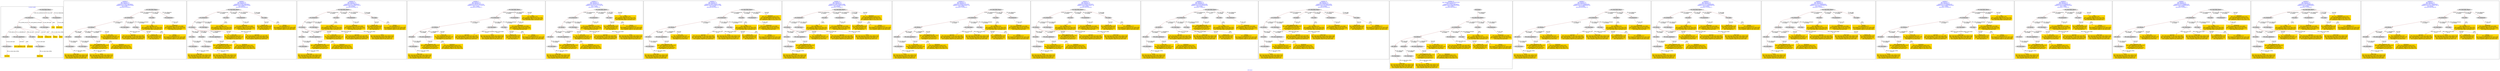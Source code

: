 digraph n0 {
fontcolor="blue"
remincross="true"
label="s01-cb.csv"
subgraph cluster_0 {
label="1-correct model"
n2[style="filled",color="white",fillcolor="lightgray",label="E12_Production1"];
n3[style="filled",color="white",fillcolor="lightgray",label="E21_Person1"];
n4[style="filled",color="white",fillcolor="lightgray",label="E55_Type1"];
n5[style="filled",color="white",fillcolor="lightgray",label="E52_Time-Span3"];
n6[style="filled",color="white",fillcolor="lightgray",label="E69_Death1"];
n7[style="filled",color="white",fillcolor="lightgray",label="E82_Actor_Appellation1"];
n8[style="filled",color="white",fillcolor="lightgray",label="E67_Birth1"];
n9[shape="plaintext",style="filled",fillcolor="gold",label="Actor_URI"];
n10[style="filled",color="white",fillcolor="lightgray",label="E22_Man-Made_Object1"];
n11[style="filled",color="white",fillcolor="lightgray",label="E35_Title1"];
n12[style="filled",color="white",fillcolor="lightgray",label="E54_Dimension1"];
n13[shape="plaintext",style="filled",fillcolor="gold",label="Title"];
n14[style="filled",color="white",fillcolor="lightgray",label="E52_Time-Span1"];
n15[shape="plaintext",style="filled",fillcolor="gold",label="Begin Date"];
n16[style="filled",color="white",fillcolor="lightgray",label="E52_Time-Span2"];
n17[shape="plaintext",style="filled",fillcolor="gold",label="End Date"];
n18[shape="plaintext",style="filled",fillcolor="gold",label="Dated"];
n19[shape="plaintext",style="filled",fillcolor="gold",label="Dimensions"];
n20[shape="plaintext",style="filled",fillcolor="gold",label="Medium_URI"];
n21[shape="plaintext",style="filled",fillcolor="gold",label="Medium"];
n22[shape="plaintext",style="filled",fillcolor="gold",label="Artist_Appellation_URI"];
n23[shape="plaintext",style="filled",fillcolor="gold",label="Attribution"];
}
subgraph cluster_1 {
label="candidate 0\nlink coherence:1.0\nnode coherence:1.0\nconfidence:0.5376011486180818\nmapping score:0.5458670495393606\ncost:20.99977\n-precision:0.9-recall:0.9"
n25[style="filled",color="white",fillcolor="lightgray",label="E12_Production1"];
n26[style="filled",color="white",fillcolor="lightgray",label="E21_Person1"];
n27[style="filled",color="white",fillcolor="lightgray",label="E52_Time-Span2"];
n28[style="filled",color="white",fillcolor="lightgray",label="E55_Type1"];
n29[style="filled",color="white",fillcolor="lightgray",label="E67_Birth1"];
n30[style="filled",color="white",fillcolor="lightgray",label="E69_Death1"];
n31[style="filled",color="white",fillcolor="lightgray",label="E82_Actor_Appellation1"];
n32[style="filled",color="white",fillcolor="lightgray",label="E22_Man-Made_Object1"];
n33[style="filled",color="white",fillcolor="lightgray",label="E35_Title1"];
n34[style="filled",color="white",fillcolor="lightgray",label="E54_Dimension1"];
n35[style="filled",color="white",fillcolor="lightgray",label="E52_Time-Span1"];
n36[style="filled",color="white",fillcolor="lightgray",label="E52_Time-Span3"];
n37[shape="plaintext",style="filled",fillcolor="gold",label="Medium_URI\n[E57_Material,classLink,0.463]\n[E55_Type,classLink,0.373]\n[E74_Group,classLink,0.165]\n[E55_Type,label,0.0]"];
n38[shape="plaintext",style="filled",fillcolor="gold",label="Artist_Appellation_URI\n[E82_Actor_Appellation,classLink,0.907]\n[E21_Person,classLink,0.064]\n[E8_Acquisition,P3_has_note,0.015]\n[E30_Right,P3_has_note,0.014]"];
n39[shape="plaintext",style="filled",fillcolor="gold",label="End Date\n[E52_Time-Span,P82b_end_of_the_end,0.489]\n[E52_Time-Span,P82_at_some_time_within,0.403]\n[E52_Time-Span,P82a_begin_of_the_begin,0.065]\n[E33_Linguistic_Object,P3_has_note,0.043]"];
n40[shape="plaintext",style="filled",fillcolor="gold",label="Medium\n[E55_Type,label,0.477]\n[E29_Design_or_Procedure,P3_has_note,0.459]\n[E73_Information_Object,P3_has_note,0.038]\n[E33_Linguistic_Object,P3_has_note,0.026]"];
n41[shape="plaintext",style="filled",fillcolor="gold",label="Title\n[E35_Title,label,0.293]\n[E33_Linguistic_Object,P3_has_note,0.264]\n[E73_Information_Object,P3_has_note,0.241]\n[E22_Man-Made_Object,classLink,0.203]"];
n42[shape="plaintext",style="filled",fillcolor="gold",label="Dimensions\n[E54_Dimension,P3_has_note,0.968]\n[E33_Linguistic_Object,P3_has_note,0.016]\n[E73_Information_Object,P3_has_note,0.013]\n[E38_Image,classLink,0.004]"];
n43[shape="plaintext",style="filled",fillcolor="gold",label="Dated\n[E52_Time-Span,P82_at_some_time_within,0.547]\n[E52_Time-Span,P82a_begin_of_the_begin,0.193]\n[E52_Time-Span,P82b_end_of_the_end,0.16]\n[E33_Linguistic_Object,P3_has_note,0.101]"];
n44[shape="plaintext",style="filled",fillcolor="gold",label="Actor_URI\n[E21_Person,classLink,0.447]\n[E82_Actor_Appellation,classLink,0.358]\n[E8_Acquisition,P3_has_note,0.1]\n[E30_Right,P3_has_note,0.095]"];
n45[shape="plaintext",style="filled",fillcolor="gold",label="Attribution\n[E82_Actor_Appellation,label,0.442]\n[E22_Man-Made_Object,classLink,0.283]\n[E33_Linguistic_Object,P3_has_note,0.161]\n[E73_Information_Object,P3_has_note,0.114]"];
n46[shape="plaintext",style="filled",fillcolor="gold",label="Begin Date\n[E52_Time-Span,P82_at_some_time_within,0.434]\n[E52_Time-Span,P82a_begin_of_the_begin,0.295]\n[E52_Time-Span,P82b_end_of_the_end,0.202]\n[E33_Linguistic_Object,P3_has_note,0.069]"];
}
subgraph cluster_2 {
label="candidate 1\nlink coherence:1.0\nnode coherence:1.0\nconfidence:0.5376011486180818\nmapping score:0.5458670495393606\ncost:20.99978\n-precision:0.86-recall:0.86"
n48[style="filled",color="white",fillcolor="lightgray",label="E12_Production1"];
n49[style="filled",color="white",fillcolor="lightgray",label="E21_Person1"];
n50[style="filled",color="white",fillcolor="lightgray",label="E52_Time-Span2"];
n51[style="filled",color="white",fillcolor="lightgray",label="E67_Birth1"];
n52[style="filled",color="white",fillcolor="lightgray",label="E69_Death1"];
n53[style="filled",color="white",fillcolor="lightgray",label="E82_Actor_Appellation1"];
n54[style="filled",color="white",fillcolor="lightgray",label="E22_Man-Made_Object1"];
n55[style="filled",color="white",fillcolor="lightgray",label="E35_Title1"];
n56[style="filled",color="white",fillcolor="lightgray",label="E54_Dimension1"];
n57[style="filled",color="white",fillcolor="lightgray",label="E55_Type2"];
n58[style="filled",color="white",fillcolor="lightgray",label="E52_Time-Span1"];
n59[style="filled",color="white",fillcolor="lightgray",label="E52_Time-Span3"];
n60[shape="plaintext",style="filled",fillcolor="gold",label="Artist_Appellation_URI\n[E82_Actor_Appellation,classLink,0.907]\n[E21_Person,classLink,0.064]\n[E8_Acquisition,P3_has_note,0.015]\n[E30_Right,P3_has_note,0.014]"];
n61[shape="plaintext",style="filled",fillcolor="gold",label="End Date\n[E52_Time-Span,P82b_end_of_the_end,0.489]\n[E52_Time-Span,P82_at_some_time_within,0.403]\n[E52_Time-Span,P82a_begin_of_the_begin,0.065]\n[E33_Linguistic_Object,P3_has_note,0.043]"];
n62[shape="plaintext",style="filled",fillcolor="gold",label="Medium_URI\n[E57_Material,classLink,0.463]\n[E55_Type,classLink,0.373]\n[E74_Group,classLink,0.165]\n[E55_Type,label,0.0]"];
n63[shape="plaintext",style="filled",fillcolor="gold",label="Title\n[E35_Title,label,0.293]\n[E33_Linguistic_Object,P3_has_note,0.264]\n[E73_Information_Object,P3_has_note,0.241]\n[E22_Man-Made_Object,classLink,0.203]"];
n64[shape="plaintext",style="filled",fillcolor="gold",label="Dimensions\n[E54_Dimension,P3_has_note,0.968]\n[E33_Linguistic_Object,P3_has_note,0.016]\n[E73_Information_Object,P3_has_note,0.013]\n[E38_Image,classLink,0.004]"];
n65[shape="plaintext",style="filled",fillcolor="gold",label="Dated\n[E52_Time-Span,P82_at_some_time_within,0.547]\n[E52_Time-Span,P82a_begin_of_the_begin,0.193]\n[E52_Time-Span,P82b_end_of_the_end,0.16]\n[E33_Linguistic_Object,P3_has_note,0.101]"];
n66[shape="plaintext",style="filled",fillcolor="gold",label="Actor_URI\n[E21_Person,classLink,0.447]\n[E82_Actor_Appellation,classLink,0.358]\n[E8_Acquisition,P3_has_note,0.1]\n[E30_Right,P3_has_note,0.095]"];
n67[shape="plaintext",style="filled",fillcolor="gold",label="Attribution\n[E82_Actor_Appellation,label,0.442]\n[E22_Man-Made_Object,classLink,0.283]\n[E33_Linguistic_Object,P3_has_note,0.161]\n[E73_Information_Object,P3_has_note,0.114]"];
n68[shape="plaintext",style="filled",fillcolor="gold",label="Begin Date\n[E52_Time-Span,P82_at_some_time_within,0.434]\n[E52_Time-Span,P82a_begin_of_the_begin,0.295]\n[E52_Time-Span,P82b_end_of_the_end,0.202]\n[E33_Linguistic_Object,P3_has_note,0.069]"];
n69[shape="plaintext",style="filled",fillcolor="gold",label="Medium\n[E55_Type,label,0.477]\n[E29_Design_or_Procedure,P3_has_note,0.459]\n[E73_Information_Object,P3_has_note,0.038]\n[E33_Linguistic_Object,P3_has_note,0.026]"];
}
subgraph cluster_3 {
label="candidate 10\nlink coherence:1.0\nnode coherence:1.0\nconfidence:0.5021779961882837\nmapping score:0.5507259987294278\ncost:18.99981\n-precision:0.84-recall:0.76"
n71[style="filled",color="white",fillcolor="lightgray",label="E12_Production1"];
n72[style="filled",color="white",fillcolor="lightgray",label="E21_Person1"];
n73[style="filled",color="white",fillcolor="lightgray",label="E52_Time-Span2"];
n74[style="filled",color="white",fillcolor="lightgray",label="E67_Birth1"];
n75[style="filled",color="white",fillcolor="lightgray",label="E82_Actor_Appellation1"];
n76[style="filled",color="white",fillcolor="lightgray",label="E22_Man-Made_Object1"];
n77[style="filled",color="white",fillcolor="lightgray",label="E35_Title1"];
n78[style="filled",color="white",fillcolor="lightgray",label="E54_Dimension1"];
n79[style="filled",color="white",fillcolor="lightgray",label="E55_Type2"];
n80[style="filled",color="white",fillcolor="lightgray",label="E52_Time-Span1"];
n81[shape="plaintext",style="filled",fillcolor="gold",label="Artist_Appellation_URI\n[E82_Actor_Appellation,classLink,0.907]\n[E21_Person,classLink,0.064]\n[E8_Acquisition,P3_has_note,0.015]\n[E30_Right,P3_has_note,0.014]"];
n82[shape="plaintext",style="filled",fillcolor="gold",label="End Date\n[E52_Time-Span,P82b_end_of_the_end,0.489]\n[E52_Time-Span,P82_at_some_time_within,0.403]\n[E52_Time-Span,P82a_begin_of_the_begin,0.065]\n[E33_Linguistic_Object,P3_has_note,0.043]"];
n83[shape="plaintext",style="filled",fillcolor="gold",label="Medium_URI\n[E57_Material,classLink,0.463]\n[E55_Type,classLink,0.373]\n[E74_Group,classLink,0.165]\n[E55_Type,label,0.0]"];
n84[shape="plaintext",style="filled",fillcolor="gold",label="Title\n[E35_Title,label,0.293]\n[E33_Linguistic_Object,P3_has_note,0.264]\n[E73_Information_Object,P3_has_note,0.241]\n[E22_Man-Made_Object,classLink,0.203]"];
n85[shape="plaintext",style="filled",fillcolor="gold",label="Dimensions\n[E54_Dimension,P3_has_note,0.968]\n[E33_Linguistic_Object,P3_has_note,0.016]\n[E73_Information_Object,P3_has_note,0.013]\n[E38_Image,classLink,0.004]"];
n86[shape="plaintext",style="filled",fillcolor="gold",label="Dated\n[E52_Time-Span,P82_at_some_time_within,0.547]\n[E52_Time-Span,P82a_begin_of_the_begin,0.193]\n[E52_Time-Span,P82b_end_of_the_end,0.16]\n[E33_Linguistic_Object,P3_has_note,0.101]"];
n87[shape="plaintext",style="filled",fillcolor="gold",label="Actor_URI\n[E21_Person,classLink,0.447]\n[E82_Actor_Appellation,classLink,0.358]\n[E8_Acquisition,P3_has_note,0.1]\n[E30_Right,P3_has_note,0.095]"];
n88[shape="plaintext",style="filled",fillcolor="gold",label="Attribution\n[E82_Actor_Appellation,label,0.442]\n[E22_Man-Made_Object,classLink,0.283]\n[E33_Linguistic_Object,P3_has_note,0.161]\n[E73_Information_Object,P3_has_note,0.114]"];
n89[shape="plaintext",style="filled",fillcolor="gold",label="Begin Date\n[E52_Time-Span,P82_at_some_time_within,0.434]\n[E52_Time-Span,P82a_begin_of_the_begin,0.295]\n[E52_Time-Span,P82b_end_of_the_end,0.202]\n[E33_Linguistic_Object,P3_has_note,0.069]"];
n90[shape="plaintext",style="filled",fillcolor="gold",label="Medium\n[E55_Type,label,0.477]\n[E29_Design_or_Procedure,P3_has_note,0.459]\n[E73_Information_Object,P3_has_note,0.038]\n[E33_Linguistic_Object,P3_has_note,0.026]"];
}
subgraph cluster_4 {
label="candidate 11\nlink coherence:1.0\nnode coherence:1.0\nconfidence:0.4931651936197354\nmapping score:0.5477217312065784\ncost:17.99982\n-precision:0.83-recall:0.71"
n92[style="filled",color="white",fillcolor="lightgray",label="E12_Production1"];
n93[style="filled",color="white",fillcolor="lightgray",label="E21_Person1"];
n94[style="filled",color="white",fillcolor="lightgray",label="E52_Time-Span2"];
n95[style="filled",color="white",fillcolor="lightgray",label="E55_Type1"];
n96[style="filled",color="white",fillcolor="lightgray",label="E67_Birth1"];
n97[style="filled",color="white",fillcolor="lightgray",label="E82_Actor_Appellation1"];
n98[style="filled",color="white",fillcolor="lightgray",label="E22_Man-Made_Object1"];
n99[style="filled",color="white",fillcolor="lightgray",label="E54_Dimension1"];
n100[style="filled",color="white",fillcolor="lightgray",label="E52_Time-Span1"];
n101[shape="plaintext",style="filled",fillcolor="gold",label="Medium_URI\n[E57_Material,classLink,0.463]\n[E55_Type,classLink,0.373]\n[E74_Group,classLink,0.165]\n[E55_Type,label,0.0]"];
n102[shape="plaintext",style="filled",fillcolor="gold",label="Artist_Appellation_URI\n[E82_Actor_Appellation,classLink,0.907]\n[E21_Person,classLink,0.064]\n[E8_Acquisition,P3_has_note,0.015]\n[E30_Right,P3_has_note,0.014]"];
n103[shape="plaintext",style="filled",fillcolor="gold",label="End Date\n[E52_Time-Span,P82b_end_of_the_end,0.489]\n[E52_Time-Span,P82_at_some_time_within,0.403]\n[E52_Time-Span,P82a_begin_of_the_begin,0.065]\n[E33_Linguistic_Object,P3_has_note,0.043]"];
n104[shape="plaintext",style="filled",fillcolor="gold",label="Medium\n[E55_Type,label,0.477]\n[E29_Design_or_Procedure,P3_has_note,0.459]\n[E73_Information_Object,P3_has_note,0.038]\n[E33_Linguistic_Object,P3_has_note,0.026]"];
n105[shape="plaintext",style="filled",fillcolor="gold",label="Dimensions\n[E54_Dimension,P3_has_note,0.968]\n[E33_Linguistic_Object,P3_has_note,0.016]\n[E73_Information_Object,P3_has_note,0.013]\n[E38_Image,classLink,0.004]"];
n106[shape="plaintext",style="filled",fillcolor="gold",label="Title\n[E35_Title,label,0.293]\n[E33_Linguistic_Object,P3_has_note,0.264]\n[E73_Information_Object,P3_has_note,0.241]\n[E22_Man-Made_Object,classLink,0.203]"];
n107[shape="plaintext",style="filled",fillcolor="gold",label="Dated\n[E52_Time-Span,P82_at_some_time_within,0.547]\n[E52_Time-Span,P82a_begin_of_the_begin,0.193]\n[E52_Time-Span,P82b_end_of_the_end,0.16]\n[E33_Linguistic_Object,P3_has_note,0.101]"];
n108[shape="plaintext",style="filled",fillcolor="gold",label="Actor_URI\n[E21_Person,classLink,0.447]\n[E82_Actor_Appellation,classLink,0.358]\n[E8_Acquisition,P3_has_note,0.1]\n[E30_Right,P3_has_note,0.095]"];
n109[shape="plaintext",style="filled",fillcolor="gold",label="Attribution\n[E82_Actor_Appellation,label,0.442]\n[E22_Man-Made_Object,classLink,0.283]\n[E33_Linguistic_Object,P3_has_note,0.161]\n[E73_Information_Object,P3_has_note,0.114]"];
n110[shape="plaintext",style="filled",fillcolor="gold",label="Begin Date\n[E52_Time-Span,P82_at_some_time_within,0.434]\n[E52_Time-Span,P82a_begin_of_the_begin,0.295]\n[E52_Time-Span,P82b_end_of_the_end,0.202]\n[E33_Linguistic_Object,P3_has_note,0.069]"];
}
subgraph cluster_5 {
label="candidate 12\nlink coherence:1.0\nnode coherence:1.0\nconfidence:0.4931651936197354\nmapping score:0.5477217312065784\ncost:17.99983\n-precision:0.78-recall:0.67"
n112[style="filled",color="white",fillcolor="lightgray",label="E12_Production1"];
n113[style="filled",color="white",fillcolor="lightgray",label="E21_Person1"];
n114[style="filled",color="white",fillcolor="lightgray",label="E52_Time-Span2"];
n115[style="filled",color="white",fillcolor="lightgray",label="E67_Birth1"];
n116[style="filled",color="white",fillcolor="lightgray",label="E82_Actor_Appellation1"];
n117[style="filled",color="white",fillcolor="lightgray",label="E22_Man-Made_Object1"];
n118[style="filled",color="white",fillcolor="lightgray",label="E54_Dimension1"];
n119[style="filled",color="white",fillcolor="lightgray",label="E55_Type2"];
n120[style="filled",color="white",fillcolor="lightgray",label="E52_Time-Span1"];
n121[shape="plaintext",style="filled",fillcolor="gold",label="Artist_Appellation_URI\n[E82_Actor_Appellation,classLink,0.907]\n[E21_Person,classLink,0.064]\n[E8_Acquisition,P3_has_note,0.015]\n[E30_Right,P3_has_note,0.014]"];
n122[shape="plaintext",style="filled",fillcolor="gold",label="End Date\n[E52_Time-Span,P82b_end_of_the_end,0.489]\n[E52_Time-Span,P82_at_some_time_within,0.403]\n[E52_Time-Span,P82a_begin_of_the_begin,0.065]\n[E33_Linguistic_Object,P3_has_note,0.043]"];
n123[shape="plaintext",style="filled",fillcolor="gold",label="Medium_URI\n[E57_Material,classLink,0.463]\n[E55_Type,classLink,0.373]\n[E74_Group,classLink,0.165]\n[E55_Type,label,0.0]"];
n124[shape="plaintext",style="filled",fillcolor="gold",label="Dimensions\n[E54_Dimension,P3_has_note,0.968]\n[E33_Linguistic_Object,P3_has_note,0.016]\n[E73_Information_Object,P3_has_note,0.013]\n[E38_Image,classLink,0.004]"];
n125[shape="plaintext",style="filled",fillcolor="gold",label="Title\n[E35_Title,label,0.293]\n[E33_Linguistic_Object,P3_has_note,0.264]\n[E73_Information_Object,P3_has_note,0.241]\n[E22_Man-Made_Object,classLink,0.203]"];
n126[shape="plaintext",style="filled",fillcolor="gold",label="Dated\n[E52_Time-Span,P82_at_some_time_within,0.547]\n[E52_Time-Span,P82a_begin_of_the_begin,0.193]\n[E52_Time-Span,P82b_end_of_the_end,0.16]\n[E33_Linguistic_Object,P3_has_note,0.101]"];
n127[shape="plaintext",style="filled",fillcolor="gold",label="Actor_URI\n[E21_Person,classLink,0.447]\n[E82_Actor_Appellation,classLink,0.358]\n[E8_Acquisition,P3_has_note,0.1]\n[E30_Right,P3_has_note,0.095]"];
n128[shape="plaintext",style="filled",fillcolor="gold",label="Attribution\n[E82_Actor_Appellation,label,0.442]\n[E22_Man-Made_Object,classLink,0.283]\n[E33_Linguistic_Object,P3_has_note,0.161]\n[E73_Information_Object,P3_has_note,0.114]"];
n129[shape="plaintext",style="filled",fillcolor="gold",label="Begin Date\n[E52_Time-Span,P82_at_some_time_within,0.434]\n[E52_Time-Span,P82a_begin_of_the_begin,0.295]\n[E52_Time-Span,P82b_end_of_the_end,0.202]\n[E33_Linguistic_Object,P3_has_note,0.069]"];
n130[shape="plaintext",style="filled",fillcolor="gold",label="Medium\n[E55_Type,label,0.477]\n[E29_Design_or_Procedure,P3_has_note,0.459]\n[E73_Information_Object,P3_has_note,0.038]\n[E33_Linguistic_Object,P3_has_note,0.026]"];
}
subgraph cluster_6 {
label="candidate 13\nlink coherence:1.0\nnode coherence:1.0\nconfidence:0.48621549361212646\nmapping score:0.5287384978707088\ncost:18.9998\n-precision:0.84-recall:0.76"
n132[style="filled",color="white",fillcolor="lightgray",label="E12_Production1"];
n133[style="filled",color="white",fillcolor="lightgray",label="E21_Person1"];
n134[style="filled",color="white",fillcolor="lightgray",label="E52_Time-Span2"];
n135[style="filled",color="white",fillcolor="lightgray",label="E55_Type1"];
n136[style="filled",color="white",fillcolor="lightgray",label="E67_Birth1"];
n137[style="filled",color="white",fillcolor="lightgray",label="E82_Actor_Appellation1"];
n138[style="filled",color="white",fillcolor="lightgray",label="E22_Man-Made_Object1"];
n139[style="filled",color="white",fillcolor="lightgray",label="E35_Title1"];
n140[style="filled",color="white",fillcolor="lightgray",label="E54_Dimension1"];
n141[style="filled",color="white",fillcolor="lightgray",label="E52_Time-Span1"];
n142[shape="plaintext",style="filled",fillcolor="gold",label="Medium_URI\n[E57_Material,classLink,0.463]\n[E55_Type,classLink,0.373]\n[E74_Group,classLink,0.165]\n[E55_Type,label,0.0]"];
n143[shape="plaintext",style="filled",fillcolor="gold",label="Artist_Appellation_URI\n[E82_Actor_Appellation,classLink,0.907]\n[E21_Person,classLink,0.064]\n[E8_Acquisition,P3_has_note,0.015]\n[E30_Right,P3_has_note,0.014]"];
n144[shape="plaintext",style="filled",fillcolor="gold",label="End Date\n[E52_Time-Span,P82b_end_of_the_end,0.489]\n[E52_Time-Span,P82_at_some_time_within,0.403]\n[E52_Time-Span,P82a_begin_of_the_begin,0.065]\n[E33_Linguistic_Object,P3_has_note,0.043]"];
n145[shape="plaintext",style="filled",fillcolor="gold",label="Medium\n[E55_Type,label,0.477]\n[E29_Design_or_Procedure,P3_has_note,0.459]\n[E73_Information_Object,P3_has_note,0.038]\n[E33_Linguistic_Object,P3_has_note,0.026]"];
n146[shape="plaintext",style="filled",fillcolor="gold",label="Title\n[E35_Title,label,0.293]\n[E33_Linguistic_Object,P3_has_note,0.264]\n[E73_Information_Object,P3_has_note,0.241]\n[E22_Man-Made_Object,classLink,0.203]"];
n147[shape="plaintext",style="filled",fillcolor="gold",label="Attribution\n[E82_Actor_Appellation,label,0.442]\n[E22_Man-Made_Object,classLink,0.283]\n[E33_Linguistic_Object,P3_has_note,0.161]\n[E73_Information_Object,P3_has_note,0.114]"];
n148[shape="plaintext",style="filled",fillcolor="gold",label="Dimensions\n[E54_Dimension,P3_has_note,0.968]\n[E33_Linguistic_Object,P3_has_note,0.016]\n[E73_Information_Object,P3_has_note,0.013]\n[E38_Image,classLink,0.004]"];
n149[shape="plaintext",style="filled",fillcolor="gold",label="Dated\n[E52_Time-Span,P82_at_some_time_within,0.547]\n[E52_Time-Span,P82a_begin_of_the_begin,0.193]\n[E52_Time-Span,P82b_end_of_the_end,0.16]\n[E33_Linguistic_Object,P3_has_note,0.101]"];
n150[shape="plaintext",style="filled",fillcolor="gold",label="Actor_URI\n[E21_Person,classLink,0.447]\n[E82_Actor_Appellation,classLink,0.358]\n[E8_Acquisition,P3_has_note,0.1]\n[E30_Right,P3_has_note,0.095]"];
n151[shape="plaintext",style="filled",fillcolor="gold",label="Begin Date\n[E52_Time-Span,P82_at_some_time_within,0.434]\n[E52_Time-Span,P82a_begin_of_the_begin,0.295]\n[E52_Time-Span,P82b_end_of_the_end,0.202]\n[E33_Linguistic_Object,P3_has_note,0.069]"];
}
subgraph cluster_7 {
label="candidate 14\nlink coherence:1.0\nnode coherence:1.0\nconfidence:0.48621549361212646\nmapping score:0.5287384978707088\ncost:18.99981\n-precision:0.79-recall:0.71"
n153[style="filled",color="white",fillcolor="lightgray",label="E12_Production1"];
n154[style="filled",color="white",fillcolor="lightgray",label="E21_Person1"];
n155[style="filled",color="white",fillcolor="lightgray",label="E52_Time-Span2"];
n156[style="filled",color="white",fillcolor="lightgray",label="E67_Birth1"];
n157[style="filled",color="white",fillcolor="lightgray",label="E82_Actor_Appellation1"];
n158[style="filled",color="white",fillcolor="lightgray",label="E22_Man-Made_Object1"];
n159[style="filled",color="white",fillcolor="lightgray",label="E35_Title1"];
n160[style="filled",color="white",fillcolor="lightgray",label="E54_Dimension1"];
n161[style="filled",color="white",fillcolor="lightgray",label="E55_Type2"];
n162[style="filled",color="white",fillcolor="lightgray",label="E52_Time-Span1"];
n163[shape="plaintext",style="filled",fillcolor="gold",label="Artist_Appellation_URI\n[E82_Actor_Appellation,classLink,0.907]\n[E21_Person,classLink,0.064]\n[E8_Acquisition,P3_has_note,0.015]\n[E30_Right,P3_has_note,0.014]"];
n164[shape="plaintext",style="filled",fillcolor="gold",label="End Date\n[E52_Time-Span,P82b_end_of_the_end,0.489]\n[E52_Time-Span,P82_at_some_time_within,0.403]\n[E52_Time-Span,P82a_begin_of_the_begin,0.065]\n[E33_Linguistic_Object,P3_has_note,0.043]"];
n165[shape="plaintext",style="filled",fillcolor="gold",label="Medium_URI\n[E57_Material,classLink,0.463]\n[E55_Type,classLink,0.373]\n[E74_Group,classLink,0.165]\n[E55_Type,label,0.0]"];
n166[shape="plaintext",style="filled",fillcolor="gold",label="Title\n[E35_Title,label,0.293]\n[E33_Linguistic_Object,P3_has_note,0.264]\n[E73_Information_Object,P3_has_note,0.241]\n[E22_Man-Made_Object,classLink,0.203]"];
n167[shape="plaintext",style="filled",fillcolor="gold",label="Attribution\n[E82_Actor_Appellation,label,0.442]\n[E22_Man-Made_Object,classLink,0.283]\n[E33_Linguistic_Object,P3_has_note,0.161]\n[E73_Information_Object,P3_has_note,0.114]"];
n168[shape="plaintext",style="filled",fillcolor="gold",label="Dimensions\n[E54_Dimension,P3_has_note,0.968]\n[E33_Linguistic_Object,P3_has_note,0.016]\n[E73_Information_Object,P3_has_note,0.013]\n[E38_Image,classLink,0.004]"];
n169[shape="plaintext",style="filled",fillcolor="gold",label="Dated\n[E52_Time-Span,P82_at_some_time_within,0.547]\n[E52_Time-Span,P82a_begin_of_the_begin,0.193]\n[E52_Time-Span,P82b_end_of_the_end,0.16]\n[E33_Linguistic_Object,P3_has_note,0.101]"];
n170[shape="plaintext",style="filled",fillcolor="gold",label="Actor_URI\n[E21_Person,classLink,0.447]\n[E82_Actor_Appellation,classLink,0.358]\n[E8_Acquisition,P3_has_note,0.1]\n[E30_Right,P3_has_note,0.095]"];
n171[shape="plaintext",style="filled",fillcolor="gold",label="Begin Date\n[E52_Time-Span,P82_at_some_time_within,0.434]\n[E52_Time-Span,P82a_begin_of_the_begin,0.295]\n[E52_Time-Span,P82b_end_of_the_end,0.202]\n[E33_Linguistic_Object,P3_has_note,0.069]"];
n172[shape="plaintext",style="filled",fillcolor="gold",label="Medium\n[E55_Type,label,0.477]\n[E29_Design_or_Procedure,P3_has_note,0.459]\n[E73_Information_Object,P3_has_note,0.038]\n[E33_Linguistic_Object,P3_has_note,0.026]"];
}
subgraph cluster_8 {
label="candidate 15\nlink coherence:1.0\nnode coherence:1.0\nconfidence:0.4304632520232679\nmapping score:0.526821084007756\ncost:18.9998\n-precision:0.74-recall:0.67"
n174[style="filled",color="white",fillcolor="lightgray",label="E12_Production1"];
n175[style="filled",color="white",fillcolor="lightgray",label="E21_Person1"];
n176[style="filled",color="white",fillcolor="lightgray",label="E52_Time-Span2"];
n177[style="filled",color="white",fillcolor="lightgray",label="E55_Type1"];
n178[style="filled",color="white",fillcolor="lightgray",label="E67_Birth1"];
n179[style="filled",color="white",fillcolor="lightgray",label="E82_Actor_Appellation1"];
n180[style="filled",color="white",fillcolor="lightgray",label="E22_Man-Made_Object1"];
n181[style="filled",color="white",fillcolor="lightgray",label="E35_Title1"];
n182[style="filled",color="white",fillcolor="lightgray",label="E54_Dimension1"];
n183[style="filled",color="white",fillcolor="lightgray",label="E52_Time-Span1"];
n184[shape="plaintext",style="filled",fillcolor="gold",label="Actor_URI\n[E21_Person,classLink,0.447]\n[E82_Actor_Appellation,classLink,0.358]\n[E8_Acquisition,P3_has_note,0.1]\n[E30_Right,P3_has_note,0.095]"];
n185[shape="plaintext",style="filled",fillcolor="gold",label="Medium_URI\n[E57_Material,classLink,0.463]\n[E55_Type,classLink,0.373]\n[E74_Group,classLink,0.165]\n[E55_Type,label,0.0]"];
n186[shape="plaintext",style="filled",fillcolor="gold",label="End Date\n[E52_Time-Span,P82b_end_of_the_end,0.489]\n[E52_Time-Span,P82_at_some_time_within,0.403]\n[E52_Time-Span,P82a_begin_of_the_begin,0.065]\n[E33_Linguistic_Object,P3_has_note,0.043]"];
n187[shape="plaintext",style="filled",fillcolor="gold",label="Medium\n[E55_Type,label,0.477]\n[E29_Design_or_Procedure,P3_has_note,0.459]\n[E73_Information_Object,P3_has_note,0.038]\n[E33_Linguistic_Object,P3_has_note,0.026]"];
n188[shape="plaintext",style="filled",fillcolor="gold",label="Title\n[E35_Title,label,0.293]\n[E33_Linguistic_Object,P3_has_note,0.264]\n[E73_Information_Object,P3_has_note,0.241]\n[E22_Man-Made_Object,classLink,0.203]"];
n189[shape="plaintext",style="filled",fillcolor="gold",label="Dimensions\n[E54_Dimension,P3_has_note,0.968]\n[E33_Linguistic_Object,P3_has_note,0.016]\n[E73_Information_Object,P3_has_note,0.013]\n[E38_Image,classLink,0.004]"];
n190[shape="plaintext",style="filled",fillcolor="gold",label="Begin Date\n[E52_Time-Span,P82_at_some_time_within,0.434]\n[E52_Time-Span,P82a_begin_of_the_begin,0.295]\n[E52_Time-Span,P82b_end_of_the_end,0.202]\n[E33_Linguistic_Object,P3_has_note,0.069]"];
n191[shape="plaintext",style="filled",fillcolor="gold",label="Artist_Appellation_URI\n[E82_Actor_Appellation,classLink,0.907]\n[E21_Person,classLink,0.064]\n[E8_Acquisition,P3_has_note,0.015]\n[E30_Right,P3_has_note,0.014]"];
n192[shape="plaintext",style="filled",fillcolor="gold",label="Attribution\n[E82_Actor_Appellation,label,0.442]\n[E22_Man-Made_Object,classLink,0.283]\n[E33_Linguistic_Object,P3_has_note,0.161]\n[E73_Information_Object,P3_has_note,0.114]"];
n193[shape="plaintext",style="filled",fillcolor="gold",label="Dated\n[E52_Time-Span,P82_at_some_time_within,0.547]\n[E52_Time-Span,P82a_begin_of_the_begin,0.193]\n[E52_Time-Span,P82b_end_of_the_end,0.16]\n[E33_Linguistic_Object,P3_has_note,0.101]"];
}
subgraph cluster_9 {
label="candidate 16\nlink coherence:1.0\nnode coherence:1.0\nconfidence:0.4304632520232679\nmapping score:0.526821084007756\ncost:18.99981\n-precision:0.68-recall:0.62"
n195[style="filled",color="white",fillcolor="lightgray",label="E12_Production1"];
n196[style="filled",color="white",fillcolor="lightgray",label="E21_Person1"];
n197[style="filled",color="white",fillcolor="lightgray",label="E52_Time-Span2"];
n198[style="filled",color="white",fillcolor="lightgray",label="E67_Birth1"];
n199[style="filled",color="white",fillcolor="lightgray",label="E82_Actor_Appellation1"];
n200[style="filled",color="white",fillcolor="lightgray",label="E22_Man-Made_Object1"];
n201[style="filled",color="white",fillcolor="lightgray",label="E35_Title1"];
n202[style="filled",color="white",fillcolor="lightgray",label="E54_Dimension1"];
n203[style="filled",color="white",fillcolor="lightgray",label="E55_Type2"];
n204[style="filled",color="white",fillcolor="lightgray",label="E52_Time-Span1"];
n205[shape="plaintext",style="filled",fillcolor="gold",label="Actor_URI\n[E21_Person,classLink,0.447]\n[E82_Actor_Appellation,classLink,0.358]\n[E8_Acquisition,P3_has_note,0.1]\n[E30_Right,P3_has_note,0.095]"];
n206[shape="plaintext",style="filled",fillcolor="gold",label="End Date\n[E52_Time-Span,P82b_end_of_the_end,0.489]\n[E52_Time-Span,P82_at_some_time_within,0.403]\n[E52_Time-Span,P82a_begin_of_the_begin,0.065]\n[E33_Linguistic_Object,P3_has_note,0.043]"];
n207[shape="plaintext",style="filled",fillcolor="gold",label="Medium_URI\n[E57_Material,classLink,0.463]\n[E55_Type,classLink,0.373]\n[E74_Group,classLink,0.165]\n[E55_Type,label,0.0]"];
n208[shape="plaintext",style="filled",fillcolor="gold",label="Title\n[E35_Title,label,0.293]\n[E33_Linguistic_Object,P3_has_note,0.264]\n[E73_Information_Object,P3_has_note,0.241]\n[E22_Man-Made_Object,classLink,0.203]"];
n209[shape="plaintext",style="filled",fillcolor="gold",label="Dimensions\n[E54_Dimension,P3_has_note,0.968]\n[E33_Linguistic_Object,P3_has_note,0.016]\n[E73_Information_Object,P3_has_note,0.013]\n[E38_Image,classLink,0.004]"];
n210[shape="plaintext",style="filled",fillcolor="gold",label="Begin Date\n[E52_Time-Span,P82_at_some_time_within,0.434]\n[E52_Time-Span,P82a_begin_of_the_begin,0.295]\n[E52_Time-Span,P82b_end_of_the_end,0.202]\n[E33_Linguistic_Object,P3_has_note,0.069]"];
n211[shape="plaintext",style="filled",fillcolor="gold",label="Artist_Appellation_URI\n[E82_Actor_Appellation,classLink,0.907]\n[E21_Person,classLink,0.064]\n[E8_Acquisition,P3_has_note,0.015]\n[E30_Right,P3_has_note,0.014]"];
n212[shape="plaintext",style="filled",fillcolor="gold",label="Attribution\n[E82_Actor_Appellation,label,0.442]\n[E22_Man-Made_Object,classLink,0.283]\n[E33_Linguistic_Object,P3_has_note,0.161]\n[E73_Information_Object,P3_has_note,0.114]"];
n213[shape="plaintext",style="filled",fillcolor="gold",label="Dated\n[E52_Time-Span,P82_at_some_time_within,0.547]\n[E52_Time-Span,P82a_begin_of_the_begin,0.193]\n[E52_Time-Span,P82b_end_of_the_end,0.16]\n[E33_Linguistic_Object,P3_has_note,0.101]"];
n214[shape="plaintext",style="filled",fillcolor="gold",label="Medium\n[E55_Type,label,0.477]\n[E29_Design_or_Procedure,P3_has_note,0.459]\n[E73_Information_Object,P3_has_note,0.038]\n[E33_Linguistic_Object,P3_has_note,0.026]"];
}
subgraph cluster_10 {
label="candidate 17\nlink coherence:1.0\nnode coherence:1.0\nconfidence:0.4254678409759789\nmapping score:0.525155946991993\ncost:19.9998\n-precision:0.7-recall:0.67"
n216[style="filled",color="white",fillcolor="lightgray",label="E12_Production1"];
n217[style="filled",color="white",fillcolor="lightgray",label="E21_Person1"];
n218[style="filled",color="white",fillcolor="lightgray",label="E52_Time-Span2"];
n219[style="filled",color="white",fillcolor="lightgray",label="E55_Type1"];
n220[style="filled",color="white",fillcolor="lightgray",label="E67_Birth1"];
n221[style="filled",color="white",fillcolor="lightgray",label="E82_Actor_Appellation1"];
n222[style="filled",color="white",fillcolor="lightgray",label="E22_Man-Made_Object1"];
n223[style="filled",color="white",fillcolor="lightgray",label="E30_Right1"];
n224[style="filled",color="white",fillcolor="lightgray",label="E35_Title1"];
n225[style="filled",color="white",fillcolor="lightgray",label="E54_Dimension1"];
n226[style="filled",color="white",fillcolor="lightgray",label="E52_Time-Span1"];
n227[shape="plaintext",style="filled",fillcolor="gold",label="Actor_URI\n[E21_Person,classLink,0.447]\n[E82_Actor_Appellation,classLink,0.358]\n[E8_Acquisition,P3_has_note,0.1]\n[E30_Right,P3_has_note,0.095]"];
n228[shape="plaintext",style="filled",fillcolor="gold",label="Medium_URI\n[E57_Material,classLink,0.463]\n[E55_Type,classLink,0.373]\n[E74_Group,classLink,0.165]\n[E55_Type,label,0.0]"];
n229[shape="plaintext",style="filled",fillcolor="gold",label="End Date\n[E52_Time-Span,P82b_end_of_the_end,0.489]\n[E52_Time-Span,P82_at_some_time_within,0.403]\n[E52_Time-Span,P82a_begin_of_the_begin,0.065]\n[E33_Linguistic_Object,P3_has_note,0.043]"];
n230[shape="plaintext",style="filled",fillcolor="gold",label="Artist_Appellation_URI\n[E82_Actor_Appellation,classLink,0.907]\n[E21_Person,classLink,0.064]\n[E8_Acquisition,P3_has_note,0.015]\n[E30_Right,P3_has_note,0.014]"];
n231[shape="plaintext",style="filled",fillcolor="gold",label="Medium\n[E55_Type,label,0.477]\n[E29_Design_or_Procedure,P3_has_note,0.459]\n[E73_Information_Object,P3_has_note,0.038]\n[E33_Linguistic_Object,P3_has_note,0.026]"];
n232[shape="plaintext",style="filled",fillcolor="gold",label="Title\n[E35_Title,label,0.293]\n[E33_Linguistic_Object,P3_has_note,0.264]\n[E73_Information_Object,P3_has_note,0.241]\n[E22_Man-Made_Object,classLink,0.203]"];
n233[shape="plaintext",style="filled",fillcolor="gold",label="Dimensions\n[E54_Dimension,P3_has_note,0.968]\n[E33_Linguistic_Object,P3_has_note,0.016]\n[E73_Information_Object,P3_has_note,0.013]\n[E38_Image,classLink,0.004]"];
n234[shape="plaintext",style="filled",fillcolor="gold",label="Begin Date\n[E52_Time-Span,P82_at_some_time_within,0.434]\n[E52_Time-Span,P82a_begin_of_the_begin,0.295]\n[E52_Time-Span,P82b_end_of_the_end,0.202]\n[E33_Linguistic_Object,P3_has_note,0.069]"];
n235[shape="plaintext",style="filled",fillcolor="gold",label="Attribution\n[E82_Actor_Appellation,label,0.442]\n[E22_Man-Made_Object,classLink,0.283]\n[E33_Linguistic_Object,P3_has_note,0.161]\n[E73_Information_Object,P3_has_note,0.114]"];
n236[shape="plaintext",style="filled",fillcolor="gold",label="Dated\n[E52_Time-Span,P82_at_some_time_within,0.547]\n[E52_Time-Span,P82a_begin_of_the_begin,0.193]\n[E52_Time-Span,P82b_end_of_the_end,0.16]\n[E33_Linguistic_Object,P3_has_note,0.101]"];
}
subgraph cluster_11 {
label="candidate 18\nlink coherence:1.0\nnode coherence:1.0\nconfidence:0.4254678409759789\nmapping score:0.525155946991993\ncost:19.99981\n-precision:0.65-recall:0.62"
n238[style="filled",color="white",fillcolor="lightgray",label="E12_Production1"];
n239[style="filled",color="white",fillcolor="lightgray",label="E21_Person1"];
n240[style="filled",color="white",fillcolor="lightgray",label="E52_Time-Span2"];
n241[style="filled",color="white",fillcolor="lightgray",label="E67_Birth1"];
n242[style="filled",color="white",fillcolor="lightgray",label="E82_Actor_Appellation1"];
n243[style="filled",color="white",fillcolor="lightgray",label="E22_Man-Made_Object1"];
n244[style="filled",color="white",fillcolor="lightgray",label="E30_Right1"];
n245[style="filled",color="white",fillcolor="lightgray",label="E35_Title1"];
n246[style="filled",color="white",fillcolor="lightgray",label="E54_Dimension1"];
n247[style="filled",color="white",fillcolor="lightgray",label="E55_Type2"];
n248[style="filled",color="white",fillcolor="lightgray",label="E52_Time-Span1"];
n249[shape="plaintext",style="filled",fillcolor="gold",label="Actor_URI\n[E21_Person,classLink,0.447]\n[E82_Actor_Appellation,classLink,0.358]\n[E8_Acquisition,P3_has_note,0.1]\n[E30_Right,P3_has_note,0.095]"];
n250[shape="plaintext",style="filled",fillcolor="gold",label="End Date\n[E52_Time-Span,P82b_end_of_the_end,0.489]\n[E52_Time-Span,P82_at_some_time_within,0.403]\n[E52_Time-Span,P82a_begin_of_the_begin,0.065]\n[E33_Linguistic_Object,P3_has_note,0.043]"];
n251[shape="plaintext",style="filled",fillcolor="gold",label="Medium_URI\n[E57_Material,classLink,0.463]\n[E55_Type,classLink,0.373]\n[E74_Group,classLink,0.165]\n[E55_Type,label,0.0]"];
n252[shape="plaintext",style="filled",fillcolor="gold",label="Artist_Appellation_URI\n[E82_Actor_Appellation,classLink,0.907]\n[E21_Person,classLink,0.064]\n[E8_Acquisition,P3_has_note,0.015]\n[E30_Right,P3_has_note,0.014]"];
n253[shape="plaintext",style="filled",fillcolor="gold",label="Title\n[E35_Title,label,0.293]\n[E33_Linguistic_Object,P3_has_note,0.264]\n[E73_Information_Object,P3_has_note,0.241]\n[E22_Man-Made_Object,classLink,0.203]"];
n254[shape="plaintext",style="filled",fillcolor="gold",label="Dimensions\n[E54_Dimension,P3_has_note,0.968]\n[E33_Linguistic_Object,P3_has_note,0.016]\n[E73_Information_Object,P3_has_note,0.013]\n[E38_Image,classLink,0.004]"];
n255[shape="plaintext",style="filled",fillcolor="gold",label="Begin Date\n[E52_Time-Span,P82_at_some_time_within,0.434]\n[E52_Time-Span,P82a_begin_of_the_begin,0.295]\n[E52_Time-Span,P82b_end_of_the_end,0.202]\n[E33_Linguistic_Object,P3_has_note,0.069]"];
n256[shape="plaintext",style="filled",fillcolor="gold",label="Attribution\n[E82_Actor_Appellation,label,0.442]\n[E22_Man-Made_Object,classLink,0.283]\n[E33_Linguistic_Object,P3_has_note,0.161]\n[E73_Information_Object,P3_has_note,0.114]"];
n257[shape="plaintext",style="filled",fillcolor="gold",label="Dated\n[E52_Time-Span,P82_at_some_time_within,0.547]\n[E52_Time-Span,P82a_begin_of_the_begin,0.193]\n[E52_Time-Span,P82b_end_of_the_end,0.16]\n[E33_Linguistic_Object,P3_has_note,0.101]"];
n258[shape="plaintext",style="filled",fillcolor="gold",label="Medium\n[E55_Type,label,0.477]\n[E29_Design_or_Procedure,P3_has_note,0.459]\n[E73_Information_Object,P3_has_note,0.038]\n[E33_Linguistic_Object,P3_has_note,0.026]"];
}
subgraph cluster_12 {
label="candidate 19\nlink coherence:0.9545454545454546\nnode coherence:1.0\nconfidence:0.5376011486180818\nmapping score:0.5458670495393606\ncost:21.99976\n-precision:0.86-recall:0.9"
n260[style="filled",color="white",fillcolor="lightgray",label="E12_Production1"];
n261[style="filled",color="white",fillcolor="lightgray",label="E21_Person1"];
n262[style="filled",color="white",fillcolor="lightgray",label="E52_Time-Span2"];
n263[style="filled",color="white",fillcolor="lightgray",label="E55_Type1"];
n264[style="filled",color="white",fillcolor="lightgray",label="E67_Birth1"];
n265[style="filled",color="white",fillcolor="lightgray",label="E69_Death1"];
n266[style="filled",color="white",fillcolor="lightgray",label="E82_Actor_Appellation1"];
n267[style="filled",color="white",fillcolor="lightgray",label="E22_Man-Made_Object1"];
n268[style="filled",color="white",fillcolor="lightgray",label="E35_Title1"];
n269[style="filled",color="white",fillcolor="lightgray",label="E54_Dimension1"];
n270[style="filled",color="white",fillcolor="lightgray",label="E38_Image1"];
n271[style="filled",color="white",fillcolor="lightgray",label="E52_Time-Span1"];
n272[style="filled",color="white",fillcolor="lightgray",label="E52_Time-Span3"];
n273[shape="plaintext",style="filled",fillcolor="gold",label="Medium_URI\n[E57_Material,classLink,0.463]\n[E55_Type,classLink,0.373]\n[E74_Group,classLink,0.165]\n[E55_Type,label,0.0]"];
n274[shape="plaintext",style="filled",fillcolor="gold",label="Artist_Appellation_URI\n[E82_Actor_Appellation,classLink,0.907]\n[E21_Person,classLink,0.064]\n[E8_Acquisition,P3_has_note,0.015]\n[E30_Right,P3_has_note,0.014]"];
n275[shape="plaintext",style="filled",fillcolor="gold",label="End Date\n[E52_Time-Span,P82b_end_of_the_end,0.489]\n[E52_Time-Span,P82_at_some_time_within,0.403]\n[E52_Time-Span,P82a_begin_of_the_begin,0.065]\n[E33_Linguistic_Object,P3_has_note,0.043]"];
n276[shape="plaintext",style="filled",fillcolor="gold",label="Medium\n[E55_Type,label,0.477]\n[E29_Design_or_Procedure,P3_has_note,0.459]\n[E73_Information_Object,P3_has_note,0.038]\n[E33_Linguistic_Object,P3_has_note,0.026]"];
n277[shape="plaintext",style="filled",fillcolor="gold",label="Title\n[E35_Title,label,0.293]\n[E33_Linguistic_Object,P3_has_note,0.264]\n[E73_Information_Object,P3_has_note,0.241]\n[E22_Man-Made_Object,classLink,0.203]"];
n278[shape="plaintext",style="filled",fillcolor="gold",label="Dimensions\n[E54_Dimension,P3_has_note,0.968]\n[E33_Linguistic_Object,P3_has_note,0.016]\n[E73_Information_Object,P3_has_note,0.013]\n[E38_Image,classLink,0.004]"];
n279[shape="plaintext",style="filled",fillcolor="gold",label="Dated\n[E52_Time-Span,P82_at_some_time_within,0.547]\n[E52_Time-Span,P82a_begin_of_the_begin,0.193]\n[E52_Time-Span,P82b_end_of_the_end,0.16]\n[E33_Linguistic_Object,P3_has_note,0.101]"];
n280[shape="plaintext",style="filled",fillcolor="gold",label="Actor_URI\n[E21_Person,classLink,0.447]\n[E82_Actor_Appellation,classLink,0.358]\n[E8_Acquisition,P3_has_note,0.1]\n[E30_Right,P3_has_note,0.095]"];
n281[shape="plaintext",style="filled",fillcolor="gold",label="Attribution\n[E82_Actor_Appellation,label,0.442]\n[E22_Man-Made_Object,classLink,0.283]\n[E33_Linguistic_Object,P3_has_note,0.161]\n[E73_Information_Object,P3_has_note,0.114]"];
n282[shape="plaintext",style="filled",fillcolor="gold",label="Begin Date\n[E52_Time-Span,P82_at_some_time_within,0.434]\n[E52_Time-Span,P82a_begin_of_the_begin,0.295]\n[E52_Time-Span,P82b_end_of_the_end,0.202]\n[E33_Linguistic_Object,P3_has_note,0.069]"];
}
subgraph cluster_13 {
label="candidate 2\nlink coherence:1.0\nnode coherence:1.0\nconfidence:0.5237134894003854\nmapping score:0.5579044964667951\ncost:18.9998\n-precision:0.84-recall:0.76"
n284[style="filled",color="white",fillcolor="lightgray",label="E12_Production1"];
n285[style="filled",color="white",fillcolor="lightgray",label="E21_Person1"];
n286[style="filled",color="white",fillcolor="lightgray",label="E52_Time-Span2"];
n287[style="filled",color="white",fillcolor="lightgray",label="E55_Type1"];
n288[style="filled",color="white",fillcolor="lightgray",label="E67_Birth1"];
n289[style="filled",color="white",fillcolor="lightgray",label="E82_Actor_Appellation1"];
n290[style="filled",color="white",fillcolor="lightgray",label="E22_Man-Made_Object1"];
n291[style="filled",color="white",fillcolor="lightgray",label="E35_Title1"];
n292[style="filled",color="white",fillcolor="lightgray",label="E54_Dimension1"];
n293[style="filled",color="white",fillcolor="lightgray",label="E52_Time-Span1"];
n294[shape="plaintext",style="filled",fillcolor="gold",label="Medium_URI\n[E57_Material,classLink,0.463]\n[E55_Type,classLink,0.373]\n[E74_Group,classLink,0.165]\n[E55_Type,label,0.0]"];
n295[shape="plaintext",style="filled",fillcolor="gold",label="Artist_Appellation_URI\n[E82_Actor_Appellation,classLink,0.907]\n[E21_Person,classLink,0.064]\n[E8_Acquisition,P3_has_note,0.015]\n[E30_Right,P3_has_note,0.014]"];
n296[shape="plaintext",style="filled",fillcolor="gold",label="End Date\n[E52_Time-Span,P82b_end_of_the_end,0.489]\n[E52_Time-Span,P82_at_some_time_within,0.403]\n[E52_Time-Span,P82a_begin_of_the_begin,0.065]\n[E33_Linguistic_Object,P3_has_note,0.043]"];
n297[shape="plaintext",style="filled",fillcolor="gold",label="Medium\n[E55_Type,label,0.477]\n[E29_Design_or_Procedure,P3_has_note,0.459]\n[E73_Information_Object,P3_has_note,0.038]\n[E33_Linguistic_Object,P3_has_note,0.026]"];
n298[shape="plaintext",style="filled",fillcolor="gold",label="Title\n[E35_Title,label,0.293]\n[E33_Linguistic_Object,P3_has_note,0.264]\n[E73_Information_Object,P3_has_note,0.241]\n[E22_Man-Made_Object,classLink,0.203]"];
n299[shape="plaintext",style="filled",fillcolor="gold",label="Dimensions\n[E54_Dimension,P3_has_note,0.968]\n[E33_Linguistic_Object,P3_has_note,0.016]\n[E73_Information_Object,P3_has_note,0.013]\n[E38_Image,classLink,0.004]"];
n300[shape="plaintext",style="filled",fillcolor="gold",label="Begin Date\n[E52_Time-Span,P82_at_some_time_within,0.434]\n[E52_Time-Span,P82a_begin_of_the_begin,0.295]\n[E52_Time-Span,P82b_end_of_the_end,0.202]\n[E33_Linguistic_Object,P3_has_note,0.069]"];
n301[shape="plaintext",style="filled",fillcolor="gold",label="Actor_URI\n[E21_Person,classLink,0.447]\n[E82_Actor_Appellation,classLink,0.358]\n[E8_Acquisition,P3_has_note,0.1]\n[E30_Right,P3_has_note,0.095]"];
n302[shape="plaintext",style="filled",fillcolor="gold",label="Attribution\n[E82_Actor_Appellation,label,0.442]\n[E22_Man-Made_Object,classLink,0.283]\n[E33_Linguistic_Object,P3_has_note,0.161]\n[E73_Information_Object,P3_has_note,0.114]"];
n303[shape="plaintext",style="filled",fillcolor="gold",label="Dated\n[E52_Time-Span,P82_at_some_time_within,0.547]\n[E52_Time-Span,P82a_begin_of_the_begin,0.193]\n[E52_Time-Span,P82b_end_of_the_end,0.16]\n[E33_Linguistic_Object,P3_has_note,0.101]"];
}
subgraph cluster_14 {
label="candidate 3\nlink coherence:1.0\nnode coherence:1.0\nconfidence:0.5237134894003854\nmapping score:0.5579044964667951\ncost:18.99981\n-precision:0.79-recall:0.71"
n305[style="filled",color="white",fillcolor="lightgray",label="E12_Production1"];
n306[style="filled",color="white",fillcolor="lightgray",label="E21_Person1"];
n307[style="filled",color="white",fillcolor="lightgray",label="E52_Time-Span2"];
n308[style="filled",color="white",fillcolor="lightgray",label="E67_Birth1"];
n309[style="filled",color="white",fillcolor="lightgray",label="E82_Actor_Appellation1"];
n310[style="filled",color="white",fillcolor="lightgray",label="E22_Man-Made_Object1"];
n311[style="filled",color="white",fillcolor="lightgray",label="E35_Title1"];
n312[style="filled",color="white",fillcolor="lightgray",label="E54_Dimension1"];
n313[style="filled",color="white",fillcolor="lightgray",label="E55_Type2"];
n314[style="filled",color="white",fillcolor="lightgray",label="E52_Time-Span1"];
n315[shape="plaintext",style="filled",fillcolor="gold",label="Artist_Appellation_URI\n[E82_Actor_Appellation,classLink,0.907]\n[E21_Person,classLink,0.064]\n[E8_Acquisition,P3_has_note,0.015]\n[E30_Right,P3_has_note,0.014]"];
n316[shape="plaintext",style="filled",fillcolor="gold",label="End Date\n[E52_Time-Span,P82b_end_of_the_end,0.489]\n[E52_Time-Span,P82_at_some_time_within,0.403]\n[E52_Time-Span,P82a_begin_of_the_begin,0.065]\n[E33_Linguistic_Object,P3_has_note,0.043]"];
n317[shape="plaintext",style="filled",fillcolor="gold",label="Medium_URI\n[E57_Material,classLink,0.463]\n[E55_Type,classLink,0.373]\n[E74_Group,classLink,0.165]\n[E55_Type,label,0.0]"];
n318[shape="plaintext",style="filled",fillcolor="gold",label="Title\n[E35_Title,label,0.293]\n[E33_Linguistic_Object,P3_has_note,0.264]\n[E73_Information_Object,P3_has_note,0.241]\n[E22_Man-Made_Object,classLink,0.203]"];
n319[shape="plaintext",style="filled",fillcolor="gold",label="Dimensions\n[E54_Dimension,P3_has_note,0.968]\n[E33_Linguistic_Object,P3_has_note,0.016]\n[E73_Information_Object,P3_has_note,0.013]\n[E38_Image,classLink,0.004]"];
n320[shape="plaintext",style="filled",fillcolor="gold",label="Begin Date\n[E52_Time-Span,P82_at_some_time_within,0.434]\n[E52_Time-Span,P82a_begin_of_the_begin,0.295]\n[E52_Time-Span,P82b_end_of_the_end,0.202]\n[E33_Linguistic_Object,P3_has_note,0.069]"];
n321[shape="plaintext",style="filled",fillcolor="gold",label="Actor_URI\n[E21_Person,classLink,0.447]\n[E82_Actor_Appellation,classLink,0.358]\n[E8_Acquisition,P3_has_note,0.1]\n[E30_Right,P3_has_note,0.095]"];
n322[shape="plaintext",style="filled",fillcolor="gold",label="Attribution\n[E82_Actor_Appellation,label,0.442]\n[E22_Man-Made_Object,classLink,0.283]\n[E33_Linguistic_Object,P3_has_note,0.161]\n[E73_Information_Object,P3_has_note,0.114]"];
n323[shape="plaintext",style="filled",fillcolor="gold",label="Dated\n[E52_Time-Span,P82_at_some_time_within,0.547]\n[E52_Time-Span,P82a_begin_of_the_begin,0.193]\n[E52_Time-Span,P82b_end_of_the_end,0.16]\n[E33_Linguistic_Object,P3_has_note,0.101]"];
n324[shape="plaintext",style="filled",fillcolor="gold",label="Medium\n[E55_Type,label,0.477]\n[E29_Design_or_Procedure,P3_has_note,0.459]\n[E73_Information_Object,P3_has_note,0.038]\n[E33_Linguistic_Object,P3_has_note,0.026]"];
}
subgraph cluster_15 {
label="candidate 4\nlink coherence:1.0\nnode coherence:1.0\nconfidence:0.5237134894003854\nmapping score:0.5412378298001285\ncost:19.99979\n-precision:0.75-recall:0.71"
n326[style="filled",color="white",fillcolor="lightgray",label="E12_Production1"];
n327[style="filled",color="white",fillcolor="lightgray",label="E21_Person1"];
n328[style="filled",color="white",fillcolor="lightgray",label="E52_Time-Span2"];
n329[style="filled",color="white",fillcolor="lightgray",label="E55_Type1"];
n330[style="filled",color="white",fillcolor="lightgray",label="E67_Birth1"];
n331[style="filled",color="white",fillcolor="lightgray",label="E82_Actor_Appellation1"];
n332[style="filled",color="white",fillcolor="lightgray",label="E22_Man-Made_Object1"];
n333[style="filled",color="white",fillcolor="lightgray",label="E35_Title1"];
n334[style="filled",color="white",fillcolor="lightgray",label="E54_Dimension1"];
n335[style="filled",color="white",fillcolor="lightgray",label="E55_Type2"];
n336[style="filled",color="white",fillcolor="lightgray",label="E52_Time-Span1"];
n337[shape="plaintext",style="filled",fillcolor="gold",label="Medium_URI\n[E57_Material,classLink,0.463]\n[E55_Type,classLink,0.373]\n[E74_Group,classLink,0.165]\n[E55_Type,label,0.0]"];
n338[shape="plaintext",style="filled",fillcolor="gold",label="Artist_Appellation_URI\n[E82_Actor_Appellation,classLink,0.907]\n[E21_Person,classLink,0.064]\n[E8_Acquisition,P3_has_note,0.015]\n[E30_Right,P3_has_note,0.014]"];
n339[shape="plaintext",style="filled",fillcolor="gold",label="End Date\n[E52_Time-Span,P82b_end_of_the_end,0.489]\n[E52_Time-Span,P82_at_some_time_within,0.403]\n[E52_Time-Span,P82a_begin_of_the_begin,0.065]\n[E33_Linguistic_Object,P3_has_note,0.043]"];
n340[shape="plaintext",style="filled",fillcolor="gold",label="Title\n[E35_Title,label,0.293]\n[E33_Linguistic_Object,P3_has_note,0.264]\n[E73_Information_Object,P3_has_note,0.241]\n[E22_Man-Made_Object,classLink,0.203]"];
n341[shape="plaintext",style="filled",fillcolor="gold",label="Dimensions\n[E54_Dimension,P3_has_note,0.968]\n[E33_Linguistic_Object,P3_has_note,0.016]\n[E73_Information_Object,P3_has_note,0.013]\n[E38_Image,classLink,0.004]"];
n342[shape="plaintext",style="filled",fillcolor="gold",label="Begin Date\n[E52_Time-Span,P82_at_some_time_within,0.434]\n[E52_Time-Span,P82a_begin_of_the_begin,0.295]\n[E52_Time-Span,P82b_end_of_the_end,0.202]\n[E33_Linguistic_Object,P3_has_note,0.069]"];
n343[shape="plaintext",style="filled",fillcolor="gold",label="Actor_URI\n[E21_Person,classLink,0.447]\n[E82_Actor_Appellation,classLink,0.358]\n[E8_Acquisition,P3_has_note,0.1]\n[E30_Right,P3_has_note,0.095]"];
n344[shape="plaintext",style="filled",fillcolor="gold",label="Attribution\n[E82_Actor_Appellation,label,0.442]\n[E22_Man-Made_Object,classLink,0.283]\n[E33_Linguistic_Object,P3_has_note,0.161]\n[E73_Information_Object,P3_has_note,0.114]"];
n345[shape="plaintext",style="filled",fillcolor="gold",label="Dated\n[E52_Time-Span,P82_at_some_time_within,0.547]\n[E52_Time-Span,P82a_begin_of_the_begin,0.193]\n[E52_Time-Span,P82b_end_of_the_end,0.16]\n[E33_Linguistic_Object,P3_has_note,0.101]"];
n346[shape="plaintext",style="filled",fillcolor="gold",label="Medium\n[E55_Type,label,0.477]\n[E29_Design_or_Procedure,P3_has_note,0.459]\n[E73_Information_Object,P3_has_note,0.038]\n[E33_Linguistic_Object,P3_has_note,0.026]"];
}
subgraph cluster_16 {
label="candidate 5\nlink coherence:1.0\nnode coherence:1.0\nconfidence:0.514700686831837\nmapping score:0.5549002289439456\ncost:17.99982\n-precision:0.78-recall:0.67"
n348[style="filled",color="white",fillcolor="lightgray",label="E12_Production1"];
n349[style="filled",color="white",fillcolor="lightgray",label="E21_Person1"];
n350[style="filled",color="white",fillcolor="lightgray",label="E52_Time-Span2"];
n351[style="filled",color="white",fillcolor="lightgray",label="E55_Type1"];
n352[style="filled",color="white",fillcolor="lightgray",label="E67_Birth1"];
n353[style="filled",color="white",fillcolor="lightgray",label="E82_Actor_Appellation1"];
n354[style="filled",color="white",fillcolor="lightgray",label="E22_Man-Made_Object1"];
n355[style="filled",color="white",fillcolor="lightgray",label="E54_Dimension1"];
n356[style="filled",color="white",fillcolor="lightgray",label="E52_Time-Span1"];
n357[shape="plaintext",style="filled",fillcolor="gold",label="Medium_URI\n[E57_Material,classLink,0.463]\n[E55_Type,classLink,0.373]\n[E74_Group,classLink,0.165]\n[E55_Type,label,0.0]"];
n358[shape="plaintext",style="filled",fillcolor="gold",label="Artist_Appellation_URI\n[E82_Actor_Appellation,classLink,0.907]\n[E21_Person,classLink,0.064]\n[E8_Acquisition,P3_has_note,0.015]\n[E30_Right,P3_has_note,0.014]"];
n359[shape="plaintext",style="filled",fillcolor="gold",label="End Date\n[E52_Time-Span,P82b_end_of_the_end,0.489]\n[E52_Time-Span,P82_at_some_time_within,0.403]\n[E52_Time-Span,P82a_begin_of_the_begin,0.065]\n[E33_Linguistic_Object,P3_has_note,0.043]"];
n360[shape="plaintext",style="filled",fillcolor="gold",label="Medium\n[E55_Type,label,0.477]\n[E29_Design_or_Procedure,P3_has_note,0.459]\n[E73_Information_Object,P3_has_note,0.038]\n[E33_Linguistic_Object,P3_has_note,0.026]"];
n361[shape="plaintext",style="filled",fillcolor="gold",label="Dimensions\n[E54_Dimension,P3_has_note,0.968]\n[E33_Linguistic_Object,P3_has_note,0.016]\n[E73_Information_Object,P3_has_note,0.013]\n[E38_Image,classLink,0.004]"];
n362[shape="plaintext",style="filled",fillcolor="gold",label="Title\n[E35_Title,label,0.293]\n[E33_Linguistic_Object,P3_has_note,0.264]\n[E73_Information_Object,P3_has_note,0.241]\n[E22_Man-Made_Object,classLink,0.203]"];
n363[shape="plaintext",style="filled",fillcolor="gold",label="Begin Date\n[E52_Time-Span,P82_at_some_time_within,0.434]\n[E52_Time-Span,P82a_begin_of_the_begin,0.295]\n[E52_Time-Span,P82b_end_of_the_end,0.202]\n[E33_Linguistic_Object,P3_has_note,0.069]"];
n364[shape="plaintext",style="filled",fillcolor="gold",label="Actor_URI\n[E21_Person,classLink,0.447]\n[E82_Actor_Appellation,classLink,0.358]\n[E8_Acquisition,P3_has_note,0.1]\n[E30_Right,P3_has_note,0.095]"];
n365[shape="plaintext",style="filled",fillcolor="gold",label="Attribution\n[E82_Actor_Appellation,label,0.442]\n[E22_Man-Made_Object,classLink,0.283]\n[E33_Linguistic_Object,P3_has_note,0.161]\n[E73_Information_Object,P3_has_note,0.114]"];
n366[shape="plaintext",style="filled",fillcolor="gold",label="Dated\n[E52_Time-Span,P82_at_some_time_within,0.547]\n[E52_Time-Span,P82a_begin_of_the_begin,0.193]\n[E52_Time-Span,P82b_end_of_the_end,0.16]\n[E33_Linguistic_Object,P3_has_note,0.101]"];
}
subgraph cluster_17 {
label="candidate 6\nlink coherence:1.0\nnode coherence:1.0\nconfidence:0.514700686831837\nmapping score:0.5549002289439456\ncost:17.99983\n-precision:0.72-recall:0.62"
n368[style="filled",color="white",fillcolor="lightgray",label="E12_Production1"];
n369[style="filled",color="white",fillcolor="lightgray",label="E21_Person1"];
n370[style="filled",color="white",fillcolor="lightgray",label="E52_Time-Span2"];
n371[style="filled",color="white",fillcolor="lightgray",label="E67_Birth1"];
n372[style="filled",color="white",fillcolor="lightgray",label="E82_Actor_Appellation1"];
n373[style="filled",color="white",fillcolor="lightgray",label="E22_Man-Made_Object1"];
n374[style="filled",color="white",fillcolor="lightgray",label="E54_Dimension1"];
n375[style="filled",color="white",fillcolor="lightgray",label="E55_Type2"];
n376[style="filled",color="white",fillcolor="lightgray",label="E52_Time-Span1"];
n377[shape="plaintext",style="filled",fillcolor="gold",label="Artist_Appellation_URI\n[E82_Actor_Appellation,classLink,0.907]\n[E21_Person,classLink,0.064]\n[E8_Acquisition,P3_has_note,0.015]\n[E30_Right,P3_has_note,0.014]"];
n378[shape="plaintext",style="filled",fillcolor="gold",label="End Date\n[E52_Time-Span,P82b_end_of_the_end,0.489]\n[E52_Time-Span,P82_at_some_time_within,0.403]\n[E52_Time-Span,P82a_begin_of_the_begin,0.065]\n[E33_Linguistic_Object,P3_has_note,0.043]"];
n379[shape="plaintext",style="filled",fillcolor="gold",label="Medium_URI\n[E57_Material,classLink,0.463]\n[E55_Type,classLink,0.373]\n[E74_Group,classLink,0.165]\n[E55_Type,label,0.0]"];
n380[shape="plaintext",style="filled",fillcolor="gold",label="Dimensions\n[E54_Dimension,P3_has_note,0.968]\n[E33_Linguistic_Object,P3_has_note,0.016]\n[E73_Information_Object,P3_has_note,0.013]\n[E38_Image,classLink,0.004]"];
n381[shape="plaintext",style="filled",fillcolor="gold",label="Title\n[E35_Title,label,0.293]\n[E33_Linguistic_Object,P3_has_note,0.264]\n[E73_Information_Object,P3_has_note,0.241]\n[E22_Man-Made_Object,classLink,0.203]"];
n382[shape="plaintext",style="filled",fillcolor="gold",label="Begin Date\n[E52_Time-Span,P82_at_some_time_within,0.434]\n[E52_Time-Span,P82a_begin_of_the_begin,0.295]\n[E52_Time-Span,P82b_end_of_the_end,0.202]\n[E33_Linguistic_Object,P3_has_note,0.069]"];
n383[shape="plaintext",style="filled",fillcolor="gold",label="Actor_URI\n[E21_Person,classLink,0.447]\n[E82_Actor_Appellation,classLink,0.358]\n[E8_Acquisition,P3_has_note,0.1]\n[E30_Right,P3_has_note,0.095]"];
n384[shape="plaintext",style="filled",fillcolor="gold",label="Attribution\n[E82_Actor_Appellation,label,0.442]\n[E22_Man-Made_Object,classLink,0.283]\n[E33_Linguistic_Object,P3_has_note,0.161]\n[E73_Information_Object,P3_has_note,0.114]"];
n385[shape="plaintext",style="filled",fillcolor="gold",label="Dated\n[E52_Time-Span,P82_at_some_time_within,0.547]\n[E52_Time-Span,P82a_begin_of_the_begin,0.193]\n[E52_Time-Span,P82b_end_of_the_end,0.16]\n[E33_Linguistic_Object,P3_has_note,0.101]"];
n386[shape="plaintext",style="filled",fillcolor="gold",label="Medium\n[E55_Type,label,0.477]\n[E29_Design_or_Procedure,P3_has_note,0.459]\n[E73_Information_Object,P3_has_note,0.038]\n[E33_Linguistic_Object,P3_has_note,0.026]"];
}
subgraph cluster_18 {
label="candidate 7\nlink coherence:1.0\nnode coherence:1.0\nconfidence:0.507750986824228\nmapping score:0.535916995608076\ncost:18.9998\n-precision:0.79-recall:0.71"
n388[style="filled",color="white",fillcolor="lightgray",label="E12_Production1"];
n389[style="filled",color="white",fillcolor="lightgray",label="E21_Person1"];
n390[style="filled",color="white",fillcolor="lightgray",label="E52_Time-Span2"];
n391[style="filled",color="white",fillcolor="lightgray",label="E55_Type1"];
n392[style="filled",color="white",fillcolor="lightgray",label="E67_Birth1"];
n393[style="filled",color="white",fillcolor="lightgray",label="E82_Actor_Appellation1"];
n394[style="filled",color="white",fillcolor="lightgray",label="E22_Man-Made_Object1"];
n395[style="filled",color="white",fillcolor="lightgray",label="E35_Title1"];
n396[style="filled",color="white",fillcolor="lightgray",label="E54_Dimension1"];
n397[style="filled",color="white",fillcolor="lightgray",label="E52_Time-Span1"];
n398[shape="plaintext",style="filled",fillcolor="gold",label="Medium_URI\n[E57_Material,classLink,0.463]\n[E55_Type,classLink,0.373]\n[E74_Group,classLink,0.165]\n[E55_Type,label,0.0]"];
n399[shape="plaintext",style="filled",fillcolor="gold",label="Artist_Appellation_URI\n[E82_Actor_Appellation,classLink,0.907]\n[E21_Person,classLink,0.064]\n[E8_Acquisition,P3_has_note,0.015]\n[E30_Right,P3_has_note,0.014]"];
n400[shape="plaintext",style="filled",fillcolor="gold",label="End Date\n[E52_Time-Span,P82b_end_of_the_end,0.489]\n[E52_Time-Span,P82_at_some_time_within,0.403]\n[E52_Time-Span,P82a_begin_of_the_begin,0.065]\n[E33_Linguistic_Object,P3_has_note,0.043]"];
n401[shape="plaintext",style="filled",fillcolor="gold",label="Medium\n[E55_Type,label,0.477]\n[E29_Design_or_Procedure,P3_has_note,0.459]\n[E73_Information_Object,P3_has_note,0.038]\n[E33_Linguistic_Object,P3_has_note,0.026]"];
n402[shape="plaintext",style="filled",fillcolor="gold",label="Title\n[E35_Title,label,0.293]\n[E33_Linguistic_Object,P3_has_note,0.264]\n[E73_Information_Object,P3_has_note,0.241]\n[E22_Man-Made_Object,classLink,0.203]"];
n403[shape="plaintext",style="filled",fillcolor="gold",label="Attribution\n[E82_Actor_Appellation,label,0.442]\n[E22_Man-Made_Object,classLink,0.283]\n[E33_Linguistic_Object,P3_has_note,0.161]\n[E73_Information_Object,P3_has_note,0.114]"];
n404[shape="plaintext",style="filled",fillcolor="gold",label="Dimensions\n[E54_Dimension,P3_has_note,0.968]\n[E33_Linguistic_Object,P3_has_note,0.016]\n[E73_Information_Object,P3_has_note,0.013]\n[E38_Image,classLink,0.004]"];
n405[shape="plaintext",style="filled",fillcolor="gold",label="Begin Date\n[E52_Time-Span,P82_at_some_time_within,0.434]\n[E52_Time-Span,P82a_begin_of_the_begin,0.295]\n[E52_Time-Span,P82b_end_of_the_end,0.202]\n[E33_Linguistic_Object,P3_has_note,0.069]"];
n406[shape="plaintext",style="filled",fillcolor="gold",label="Actor_URI\n[E21_Person,classLink,0.447]\n[E82_Actor_Appellation,classLink,0.358]\n[E8_Acquisition,P3_has_note,0.1]\n[E30_Right,P3_has_note,0.095]"];
n407[shape="plaintext",style="filled",fillcolor="gold",label="Dated\n[E52_Time-Span,P82_at_some_time_within,0.547]\n[E52_Time-Span,P82a_begin_of_the_begin,0.193]\n[E52_Time-Span,P82b_end_of_the_end,0.16]\n[E33_Linguistic_Object,P3_has_note,0.101]"];
}
subgraph cluster_19 {
label="candidate 8\nlink coherence:1.0\nnode coherence:1.0\nconfidence:0.507750986824228\nmapping score:0.535916995608076\ncost:18.99981\n-precision:0.74-recall:0.67"
n409[style="filled",color="white",fillcolor="lightgray",label="E12_Production1"];
n410[style="filled",color="white",fillcolor="lightgray",label="E21_Person1"];
n411[style="filled",color="white",fillcolor="lightgray",label="E52_Time-Span2"];
n412[style="filled",color="white",fillcolor="lightgray",label="E67_Birth1"];
n413[style="filled",color="white",fillcolor="lightgray",label="E82_Actor_Appellation1"];
n414[style="filled",color="white",fillcolor="lightgray",label="E22_Man-Made_Object1"];
n415[style="filled",color="white",fillcolor="lightgray",label="E35_Title1"];
n416[style="filled",color="white",fillcolor="lightgray",label="E54_Dimension1"];
n417[style="filled",color="white",fillcolor="lightgray",label="E55_Type2"];
n418[style="filled",color="white",fillcolor="lightgray",label="E52_Time-Span1"];
n419[shape="plaintext",style="filled",fillcolor="gold",label="Artist_Appellation_URI\n[E82_Actor_Appellation,classLink,0.907]\n[E21_Person,classLink,0.064]\n[E8_Acquisition,P3_has_note,0.015]\n[E30_Right,P3_has_note,0.014]"];
n420[shape="plaintext",style="filled",fillcolor="gold",label="End Date\n[E52_Time-Span,P82b_end_of_the_end,0.489]\n[E52_Time-Span,P82_at_some_time_within,0.403]\n[E52_Time-Span,P82a_begin_of_the_begin,0.065]\n[E33_Linguistic_Object,P3_has_note,0.043]"];
n421[shape="plaintext",style="filled",fillcolor="gold",label="Medium_URI\n[E57_Material,classLink,0.463]\n[E55_Type,classLink,0.373]\n[E74_Group,classLink,0.165]\n[E55_Type,label,0.0]"];
n422[shape="plaintext",style="filled",fillcolor="gold",label="Title\n[E35_Title,label,0.293]\n[E33_Linguistic_Object,P3_has_note,0.264]\n[E73_Information_Object,P3_has_note,0.241]\n[E22_Man-Made_Object,classLink,0.203]"];
n423[shape="plaintext",style="filled",fillcolor="gold",label="Attribution\n[E82_Actor_Appellation,label,0.442]\n[E22_Man-Made_Object,classLink,0.283]\n[E33_Linguistic_Object,P3_has_note,0.161]\n[E73_Information_Object,P3_has_note,0.114]"];
n424[shape="plaintext",style="filled",fillcolor="gold",label="Dimensions\n[E54_Dimension,P3_has_note,0.968]\n[E33_Linguistic_Object,P3_has_note,0.016]\n[E73_Information_Object,P3_has_note,0.013]\n[E38_Image,classLink,0.004]"];
n425[shape="plaintext",style="filled",fillcolor="gold",label="Begin Date\n[E52_Time-Span,P82_at_some_time_within,0.434]\n[E52_Time-Span,P82a_begin_of_the_begin,0.295]\n[E52_Time-Span,P82b_end_of_the_end,0.202]\n[E33_Linguistic_Object,P3_has_note,0.069]"];
n426[shape="plaintext",style="filled",fillcolor="gold",label="Actor_URI\n[E21_Person,classLink,0.447]\n[E82_Actor_Appellation,classLink,0.358]\n[E8_Acquisition,P3_has_note,0.1]\n[E30_Right,P3_has_note,0.095]"];
n427[shape="plaintext",style="filled",fillcolor="gold",label="Dated\n[E52_Time-Span,P82_at_some_time_within,0.547]\n[E52_Time-Span,P82a_begin_of_the_begin,0.193]\n[E52_Time-Span,P82b_end_of_the_end,0.16]\n[E33_Linguistic_Object,P3_has_note,0.101]"];
n428[shape="plaintext",style="filled",fillcolor="gold",label="Medium\n[E55_Type,label,0.477]\n[E29_Design_or_Procedure,P3_has_note,0.459]\n[E73_Information_Object,P3_has_note,0.038]\n[E33_Linguistic_Object,P3_has_note,0.026]"];
}
subgraph cluster_20 {
label="candidate 9\nlink coherence:1.0\nnode coherence:1.0\nconfidence:0.5021779961882837\nmapping score:0.5507259987294278\ncost:18.9998\n-precision:0.89-recall:0.81"
n430[style="filled",color="white",fillcolor="lightgray",label="E12_Production1"];
n431[style="filled",color="white",fillcolor="lightgray",label="E21_Person1"];
n432[style="filled",color="white",fillcolor="lightgray",label="E52_Time-Span2"];
n433[style="filled",color="white",fillcolor="lightgray",label="E55_Type1"];
n434[style="filled",color="white",fillcolor="lightgray",label="E67_Birth1"];
n435[style="filled",color="white",fillcolor="lightgray",label="E82_Actor_Appellation1"];
n436[style="filled",color="white",fillcolor="lightgray",label="E22_Man-Made_Object1"];
n437[style="filled",color="white",fillcolor="lightgray",label="E35_Title1"];
n438[style="filled",color="white",fillcolor="lightgray",label="E54_Dimension1"];
n439[style="filled",color="white",fillcolor="lightgray",label="E52_Time-Span1"];
n440[shape="plaintext",style="filled",fillcolor="gold",label="Medium_URI\n[E57_Material,classLink,0.463]\n[E55_Type,classLink,0.373]\n[E74_Group,classLink,0.165]\n[E55_Type,label,0.0]"];
n441[shape="plaintext",style="filled",fillcolor="gold",label="Artist_Appellation_URI\n[E82_Actor_Appellation,classLink,0.907]\n[E21_Person,classLink,0.064]\n[E8_Acquisition,P3_has_note,0.015]\n[E30_Right,P3_has_note,0.014]"];
n442[shape="plaintext",style="filled",fillcolor="gold",label="End Date\n[E52_Time-Span,P82b_end_of_the_end,0.489]\n[E52_Time-Span,P82_at_some_time_within,0.403]\n[E52_Time-Span,P82a_begin_of_the_begin,0.065]\n[E33_Linguistic_Object,P3_has_note,0.043]"];
n443[shape="plaintext",style="filled",fillcolor="gold",label="Medium\n[E55_Type,label,0.477]\n[E29_Design_or_Procedure,P3_has_note,0.459]\n[E73_Information_Object,P3_has_note,0.038]\n[E33_Linguistic_Object,P3_has_note,0.026]"];
n444[shape="plaintext",style="filled",fillcolor="gold",label="Title\n[E35_Title,label,0.293]\n[E33_Linguistic_Object,P3_has_note,0.264]\n[E73_Information_Object,P3_has_note,0.241]\n[E22_Man-Made_Object,classLink,0.203]"];
n445[shape="plaintext",style="filled",fillcolor="gold",label="Dimensions\n[E54_Dimension,P3_has_note,0.968]\n[E33_Linguistic_Object,P3_has_note,0.016]\n[E73_Information_Object,P3_has_note,0.013]\n[E38_Image,classLink,0.004]"];
n446[shape="plaintext",style="filled",fillcolor="gold",label="Dated\n[E52_Time-Span,P82_at_some_time_within,0.547]\n[E52_Time-Span,P82a_begin_of_the_begin,0.193]\n[E52_Time-Span,P82b_end_of_the_end,0.16]\n[E33_Linguistic_Object,P3_has_note,0.101]"];
n447[shape="plaintext",style="filled",fillcolor="gold",label="Actor_URI\n[E21_Person,classLink,0.447]\n[E82_Actor_Appellation,classLink,0.358]\n[E8_Acquisition,P3_has_note,0.1]\n[E30_Right,P3_has_note,0.095]"];
n448[shape="plaintext",style="filled",fillcolor="gold",label="Attribution\n[E82_Actor_Appellation,label,0.442]\n[E22_Man-Made_Object,classLink,0.283]\n[E33_Linguistic_Object,P3_has_note,0.161]\n[E73_Information_Object,P3_has_note,0.114]"];
n449[shape="plaintext",style="filled",fillcolor="gold",label="Begin Date\n[E52_Time-Span,P82_at_some_time_within,0.434]\n[E52_Time-Span,P82a_begin_of_the_begin,0.295]\n[E52_Time-Span,P82b_end_of_the_end,0.202]\n[E33_Linguistic_Object,P3_has_note,0.069]"];
}
n2 -> n3[color="brown",fontcolor="black",label="P14_carried_out_by"]
n2 -> n4[color="brown",fontcolor="black",label="P32_used_general_technique"]
n2 -> n5[color="brown",fontcolor="black",label="P4_has_time-span"]
n3 -> n6[color="brown",fontcolor="black",label="P100i_died_in"]
n3 -> n7[color="brown",fontcolor="black",label="P131_is_identified_by"]
n3 -> n8[color="brown",fontcolor="black",label="P98i_was_born"]
n3 -> n9[color="brown",fontcolor="black",label="classLink"]
n10 -> n11[color="brown",fontcolor="black",label="P102_has_title"]
n10 -> n2[color="brown",fontcolor="black",label="P108i_was_produced_by"]
n10 -> n12[color="brown",fontcolor="black",label="P43_has_dimension"]
n11 -> n13[color="brown",fontcolor="black",label="label"]
n14 -> n15[color="brown",fontcolor="black",label="P82_at_some_time_within"]
n16 -> n17[color="brown",fontcolor="black",label="P82_at_some_time_within"]
n5 -> n18[color="brown",fontcolor="black",label="P82_at_some_time_within"]
n12 -> n19[color="brown",fontcolor="black",label="P3_has_note"]
n4 -> n20[color="brown",fontcolor="black",label="classLink"]
n4 -> n21[color="brown",fontcolor="black",label="label"]
n8 -> n14[color="brown",fontcolor="black",label="P4_has_time-span"]
n6 -> n16[color="brown",fontcolor="black",label="P4_has_time-span"]
n7 -> n22[color="brown",fontcolor="black",label="classLink"]
n7 -> n23[color="brown",fontcolor="black",label="label"]
n25 -> n26[color="brown",fontcolor="black",label="P14_carried_out_by\nw=0.99997"]
n25 -> n27[color="brown",fontcolor="black",label="P4_has_time-span\nw=0.99998"]
n25 -> n28[color="brown",fontcolor="black",label="P32_used_general_technique\nw=0.99998"]
n26 -> n29[color="brown",fontcolor="black",label="P98i_was_born\nw=0.99998"]
n26 -> n30[color="brown",fontcolor="black",label="P100i_died_in\nw=0.99998"]
n26 -> n31[color="brown",fontcolor="black",label="P131_is_identified_by\nw=0.99997"]
n32 -> n25[color="brown",fontcolor="black",label="P108i_was_produced_by\nw=0.99997"]
n32 -> n33[color="brown",fontcolor="black",label="P102_has_title\nw=0.99998"]
n32 -> n34[color="brown",fontcolor="black",label="P43_has_dimension\nw=0.99998"]
n29 -> n35[color="brown",fontcolor="black",label="P4_has_time-span\nw=0.99999"]
n30 -> n36[color="brown",fontcolor="black",label="P4_has_time-span\nw=0.99999"]
n28 -> n37[color="brown",fontcolor="black",label="classLink\nw=1.0"]
n31 -> n38[color="brown",fontcolor="black",label="classLink\nw=1.0"]
n27 -> n39[color="brown",fontcolor="black",label="P82b_end_of_the_end\nw=1.0"]
n28 -> n40[color="brown",fontcolor="black",label="label\nw=1.0"]
n33 -> n41[color="brown",fontcolor="black",label="label\nw=1.0"]
n34 -> n42[color="brown",fontcolor="black",label="P3_has_note\nw=1.0"]
n36 -> n43[color="brown",fontcolor="black",label="P82_at_some_time_within\nw=1.0"]
n26 -> n44[color="brown",fontcolor="black",label="classLink\nw=1.0"]
n31 -> n45[color="brown",fontcolor="black",label="label\nw=1.0"]
n35 -> n46[color="brown",fontcolor="black",label="P82_at_some_time_within\nw=1.0"]
n48 -> n49[color="brown",fontcolor="black",label="P14_carried_out_by\nw=0.99997"]
n48 -> n50[color="brown",fontcolor="black",label="P4_has_time-span\nw=0.99998"]
n49 -> n51[color="brown",fontcolor="black",label="P98i_was_born\nw=0.99998"]
n49 -> n52[color="brown",fontcolor="black",label="P100i_died_in\nw=0.99998"]
n49 -> n53[color="brown",fontcolor="black",label="P131_is_identified_by\nw=0.99997"]
n54 -> n48[color="brown",fontcolor="black",label="P108i_was_produced_by\nw=0.99997"]
n54 -> n55[color="brown",fontcolor="black",label="P102_has_title\nw=0.99998"]
n54 -> n56[color="brown",fontcolor="black",label="P43_has_dimension\nw=0.99998"]
n54 -> n57[color="brown",fontcolor="black",label="P2_has_type\nw=0.99999"]
n51 -> n58[color="brown",fontcolor="black",label="P4_has_time-span\nw=0.99999"]
n52 -> n59[color="brown",fontcolor="black",label="P4_has_time-span\nw=0.99999"]
n53 -> n60[color="brown",fontcolor="black",label="classLink\nw=1.0"]
n50 -> n61[color="brown",fontcolor="black",label="P82b_end_of_the_end\nw=1.0"]
n57 -> n62[color="brown",fontcolor="black",label="classLink\nw=1.0"]
n55 -> n63[color="brown",fontcolor="black",label="label\nw=1.0"]
n56 -> n64[color="brown",fontcolor="black",label="P3_has_note\nw=1.0"]
n59 -> n65[color="brown",fontcolor="black",label="P82_at_some_time_within\nw=1.0"]
n49 -> n66[color="brown",fontcolor="black",label="classLink\nw=1.0"]
n53 -> n67[color="brown",fontcolor="black",label="label\nw=1.0"]
n58 -> n68[color="brown",fontcolor="black",label="P82_at_some_time_within\nw=1.0"]
n57 -> n69[color="brown",fontcolor="black",label="label\nw=1.0"]
n71 -> n72[color="brown",fontcolor="black",label="P14_carried_out_by\nw=0.99997"]
n71 -> n73[color="brown",fontcolor="black",label="P4_has_time-span\nw=0.99998"]
n72 -> n74[color="brown",fontcolor="black",label="P98i_was_born\nw=0.99998"]
n72 -> n75[color="brown",fontcolor="black",label="P131_is_identified_by\nw=0.99997"]
n76 -> n71[color="brown",fontcolor="black",label="P108i_was_produced_by\nw=0.99997"]
n76 -> n77[color="brown",fontcolor="black",label="P102_has_title\nw=0.99998"]
n76 -> n78[color="brown",fontcolor="black",label="P43_has_dimension\nw=0.99998"]
n76 -> n79[color="brown",fontcolor="black",label="P2_has_type\nw=0.99999"]
n74 -> n80[color="brown",fontcolor="black",label="P4_has_time-span\nw=0.99999"]
n75 -> n81[color="brown",fontcolor="black",label="classLink\nw=1.0"]
n73 -> n82[color="brown",fontcolor="black",label="P82b_end_of_the_end\nw=1.0"]
n79 -> n83[color="brown",fontcolor="black",label="classLink\nw=1.0"]
n77 -> n84[color="brown",fontcolor="black",label="label\nw=1.0"]
n78 -> n85[color="brown",fontcolor="black",label="P3_has_note\nw=1.0"]
n73 -> n86[color="brown",fontcolor="black",label="P82a_begin_of_the_begin\nw=1.0"]
n72 -> n87[color="brown",fontcolor="black",label="classLink\nw=1.0"]
n75 -> n88[color="brown",fontcolor="black",label="label\nw=1.0"]
n80 -> n89[color="brown",fontcolor="black",label="P82_at_some_time_within\nw=1.0"]
n79 -> n90[color="brown",fontcolor="black",label="label\nw=1.0"]
n92 -> n93[color="brown",fontcolor="black",label="P14_carried_out_by\nw=0.99997"]
n92 -> n94[color="brown",fontcolor="black",label="P4_has_time-span\nw=0.99998"]
n92 -> n95[color="brown",fontcolor="black",label="P32_used_general_technique\nw=0.99998"]
n93 -> n96[color="brown",fontcolor="black",label="P98i_was_born\nw=0.99998"]
n93 -> n97[color="brown",fontcolor="black",label="P131_is_identified_by\nw=0.99997"]
n98 -> n92[color="brown",fontcolor="black",label="P108i_was_produced_by\nw=0.99997"]
n98 -> n99[color="brown",fontcolor="black",label="P43_has_dimension\nw=0.99998"]
n96 -> n100[color="brown",fontcolor="black",label="P4_has_time-span\nw=0.99999"]
n95 -> n101[color="brown",fontcolor="black",label="classLink\nw=1.0"]
n97 -> n102[color="brown",fontcolor="black",label="classLink\nw=1.0"]
n94 -> n103[color="brown",fontcolor="black",label="P82b_end_of_the_end\nw=1.0"]
n95 -> n104[color="brown",fontcolor="black",label="label\nw=1.0"]
n99 -> n105[color="brown",fontcolor="black",label="P3_has_note\nw=1.0"]
n98 -> n106[color="brown",fontcolor="black",label="classLink\nw=1.0"]
n94 -> n107[color="brown",fontcolor="black",label="P82a_begin_of_the_begin\nw=1.0"]
n93 -> n108[color="brown",fontcolor="black",label="classLink\nw=1.0"]
n97 -> n109[color="brown",fontcolor="black",label="label\nw=1.0"]
n100 -> n110[color="brown",fontcolor="black",label="P82_at_some_time_within\nw=1.0"]
n112 -> n113[color="brown",fontcolor="black",label="P14_carried_out_by\nw=0.99997"]
n112 -> n114[color="brown",fontcolor="black",label="P4_has_time-span\nw=0.99998"]
n113 -> n115[color="brown",fontcolor="black",label="P98i_was_born\nw=0.99998"]
n113 -> n116[color="brown",fontcolor="black",label="P131_is_identified_by\nw=0.99997"]
n117 -> n112[color="brown",fontcolor="black",label="P108i_was_produced_by\nw=0.99997"]
n117 -> n118[color="brown",fontcolor="black",label="P43_has_dimension\nw=0.99998"]
n117 -> n119[color="brown",fontcolor="black",label="P2_has_type\nw=0.99999"]
n115 -> n120[color="brown",fontcolor="black",label="P4_has_time-span\nw=0.99999"]
n116 -> n121[color="brown",fontcolor="black",label="classLink\nw=1.0"]
n114 -> n122[color="brown",fontcolor="black",label="P82b_end_of_the_end\nw=1.0"]
n119 -> n123[color="brown",fontcolor="black",label="classLink\nw=1.0"]
n118 -> n124[color="brown",fontcolor="black",label="P3_has_note\nw=1.0"]
n117 -> n125[color="brown",fontcolor="black",label="classLink\nw=1.0"]
n114 -> n126[color="brown",fontcolor="black",label="P82a_begin_of_the_begin\nw=1.0"]
n113 -> n127[color="brown",fontcolor="black",label="classLink\nw=1.0"]
n116 -> n128[color="brown",fontcolor="black",label="label\nw=1.0"]
n120 -> n129[color="brown",fontcolor="black",label="P82_at_some_time_within\nw=1.0"]
n119 -> n130[color="brown",fontcolor="black",label="label\nw=1.0"]
n132 -> n133[color="brown",fontcolor="black",label="P14_carried_out_by\nw=0.99997"]
n132 -> n134[color="brown",fontcolor="black",label="P4_has_time-span\nw=0.99998"]
n132 -> n135[color="brown",fontcolor="black",label="P32_used_general_technique\nw=0.99998"]
n133 -> n136[color="brown",fontcolor="black",label="P98i_was_born\nw=0.99998"]
n133 -> n137[color="brown",fontcolor="black",label="P131_is_identified_by\nw=0.99997"]
n138 -> n132[color="brown",fontcolor="black",label="P108i_was_produced_by\nw=0.99997"]
n138 -> n139[color="brown",fontcolor="black",label="P102_has_title\nw=0.99998"]
n138 -> n140[color="brown",fontcolor="black",label="P43_has_dimension\nw=0.99998"]
n136 -> n141[color="brown",fontcolor="black",label="P4_has_time-span\nw=0.99999"]
n135 -> n142[color="brown",fontcolor="black",label="classLink\nw=1.0"]
n137 -> n143[color="brown",fontcolor="black",label="classLink\nw=1.0"]
n134 -> n144[color="brown",fontcolor="black",label="P82b_end_of_the_end\nw=1.0"]
n135 -> n145[color="brown",fontcolor="black",label="label\nw=1.0"]
n139 -> n146[color="brown",fontcolor="black",label="label\nw=1.0"]
n138 -> n147[color="brown",fontcolor="black",label="classLink\nw=1.0"]
n140 -> n148[color="brown",fontcolor="black",label="P3_has_note\nw=1.0"]
n134 -> n149[color="brown",fontcolor="black",label="P82a_begin_of_the_begin\nw=1.0"]
n133 -> n150[color="brown",fontcolor="black",label="classLink\nw=1.0"]
n141 -> n151[color="brown",fontcolor="black",label="P82_at_some_time_within\nw=1.0"]
n153 -> n154[color="brown",fontcolor="black",label="P14_carried_out_by\nw=0.99997"]
n153 -> n155[color="brown",fontcolor="black",label="P4_has_time-span\nw=0.99998"]
n154 -> n156[color="brown",fontcolor="black",label="P98i_was_born\nw=0.99998"]
n154 -> n157[color="brown",fontcolor="black",label="P131_is_identified_by\nw=0.99997"]
n158 -> n153[color="brown",fontcolor="black",label="P108i_was_produced_by\nw=0.99997"]
n158 -> n159[color="brown",fontcolor="black",label="P102_has_title\nw=0.99998"]
n158 -> n160[color="brown",fontcolor="black",label="P43_has_dimension\nw=0.99998"]
n158 -> n161[color="brown",fontcolor="black",label="P2_has_type\nw=0.99999"]
n156 -> n162[color="brown",fontcolor="black",label="P4_has_time-span\nw=0.99999"]
n157 -> n163[color="brown",fontcolor="black",label="classLink\nw=1.0"]
n155 -> n164[color="brown",fontcolor="black",label="P82b_end_of_the_end\nw=1.0"]
n161 -> n165[color="brown",fontcolor="black",label="classLink\nw=1.0"]
n159 -> n166[color="brown",fontcolor="black",label="label\nw=1.0"]
n158 -> n167[color="brown",fontcolor="black",label="classLink\nw=1.0"]
n160 -> n168[color="brown",fontcolor="black",label="P3_has_note\nw=1.0"]
n155 -> n169[color="brown",fontcolor="black",label="P82a_begin_of_the_begin\nw=1.0"]
n154 -> n170[color="brown",fontcolor="black",label="classLink\nw=1.0"]
n162 -> n171[color="brown",fontcolor="black",label="P82_at_some_time_within\nw=1.0"]
n161 -> n172[color="brown",fontcolor="black",label="label\nw=1.0"]
n174 -> n175[color="brown",fontcolor="black",label="P14_carried_out_by\nw=0.99997"]
n174 -> n176[color="brown",fontcolor="black",label="P4_has_time-span\nw=0.99998"]
n174 -> n177[color="brown",fontcolor="black",label="P32_used_general_technique\nw=0.99998"]
n175 -> n178[color="brown",fontcolor="black",label="P98i_was_born\nw=0.99998"]
n175 -> n179[color="brown",fontcolor="black",label="P131_is_identified_by\nw=0.99997"]
n180 -> n174[color="brown",fontcolor="black",label="P108i_was_produced_by\nw=0.99997"]
n180 -> n181[color="brown",fontcolor="black",label="P102_has_title\nw=0.99998"]
n180 -> n182[color="brown",fontcolor="black",label="P43_has_dimension\nw=0.99998"]
n178 -> n183[color="brown",fontcolor="black",label="P4_has_time-span\nw=0.99999"]
n179 -> n184[color="brown",fontcolor="black",label="classLink\nw=1.0"]
n177 -> n185[color="brown",fontcolor="black",label="classLink\nw=1.0"]
n176 -> n186[color="brown",fontcolor="black",label="P82b_end_of_the_end\nw=1.0"]
n177 -> n187[color="brown",fontcolor="black",label="label\nw=1.0"]
n181 -> n188[color="brown",fontcolor="black",label="label\nw=1.0"]
n182 -> n189[color="brown",fontcolor="black",label="P3_has_note\nw=1.0"]
n176 -> n190[color="brown",fontcolor="black",label="P82a_begin_of_the_begin\nw=1.0"]
n175 -> n191[color="brown",fontcolor="black",label="classLink\nw=1.0"]
n179 -> n192[color="brown",fontcolor="black",label="label\nw=1.0"]
n183 -> n193[color="brown",fontcolor="black",label="P82_at_some_time_within\nw=1.0"]
n195 -> n196[color="brown",fontcolor="black",label="P14_carried_out_by\nw=0.99997"]
n195 -> n197[color="brown",fontcolor="black",label="P4_has_time-span\nw=0.99998"]
n196 -> n198[color="brown",fontcolor="black",label="P98i_was_born\nw=0.99998"]
n196 -> n199[color="brown",fontcolor="black",label="P131_is_identified_by\nw=0.99997"]
n200 -> n195[color="brown",fontcolor="black",label="P108i_was_produced_by\nw=0.99997"]
n200 -> n201[color="brown",fontcolor="black",label="P102_has_title\nw=0.99998"]
n200 -> n202[color="brown",fontcolor="black",label="P43_has_dimension\nw=0.99998"]
n200 -> n203[color="brown",fontcolor="black",label="P2_has_type\nw=0.99999"]
n198 -> n204[color="brown",fontcolor="black",label="P4_has_time-span\nw=0.99999"]
n199 -> n205[color="brown",fontcolor="black",label="classLink\nw=1.0"]
n197 -> n206[color="brown",fontcolor="black",label="P82b_end_of_the_end\nw=1.0"]
n203 -> n207[color="brown",fontcolor="black",label="classLink\nw=1.0"]
n201 -> n208[color="brown",fontcolor="black",label="label\nw=1.0"]
n202 -> n209[color="brown",fontcolor="black",label="P3_has_note\nw=1.0"]
n197 -> n210[color="brown",fontcolor="black",label="P82a_begin_of_the_begin\nw=1.0"]
n196 -> n211[color="brown",fontcolor="black",label="classLink\nw=1.0"]
n199 -> n212[color="brown",fontcolor="black",label="label\nw=1.0"]
n204 -> n213[color="brown",fontcolor="black",label="P82_at_some_time_within\nw=1.0"]
n203 -> n214[color="brown",fontcolor="black",label="label\nw=1.0"]
n216 -> n217[color="brown",fontcolor="black",label="P14_carried_out_by\nw=0.99997"]
n216 -> n218[color="brown",fontcolor="black",label="P4_has_time-span\nw=0.99998"]
n216 -> n219[color="brown",fontcolor="black",label="P32_used_general_technique\nw=0.99998"]
n217 -> n220[color="brown",fontcolor="black",label="P98i_was_born\nw=0.99998"]
n217 -> n221[color="brown",fontcolor="black",label="P131_is_identified_by\nw=0.99997"]
n222 -> n216[color="brown",fontcolor="black",label="P108i_was_produced_by\nw=0.99997"]
n222 -> n223[color="brown",fontcolor="black",label="P104_is_subject_to\nw=1.0"]
n222 -> n224[color="brown",fontcolor="black",label="P102_has_title\nw=0.99998"]
n222 -> n225[color="brown",fontcolor="black",label="P43_has_dimension\nw=0.99998"]
n220 -> n226[color="brown",fontcolor="black",label="P4_has_time-span\nw=0.99999"]
n221 -> n227[color="brown",fontcolor="black",label="classLink\nw=1.0"]
n219 -> n228[color="brown",fontcolor="black",label="classLink\nw=1.0"]
n218 -> n229[color="brown",fontcolor="black",label="P82b_end_of_the_end\nw=1.0"]
n223 -> n230[color="brown",fontcolor="black",label="P3_has_note\nw=1.0"]
n219 -> n231[color="brown",fontcolor="black",label="label\nw=1.0"]
n224 -> n232[color="brown",fontcolor="black",label="label\nw=1.0"]
n225 -> n233[color="brown",fontcolor="black",label="P3_has_note\nw=1.0"]
n218 -> n234[color="brown",fontcolor="black",label="P82a_begin_of_the_begin\nw=1.0"]
n221 -> n235[color="brown",fontcolor="black",label="label\nw=1.0"]
n226 -> n236[color="brown",fontcolor="black",label="P82_at_some_time_within\nw=1.0"]
n238 -> n239[color="brown",fontcolor="black",label="P14_carried_out_by\nw=0.99997"]
n238 -> n240[color="brown",fontcolor="black",label="P4_has_time-span\nw=0.99998"]
n239 -> n241[color="brown",fontcolor="black",label="P98i_was_born\nw=0.99998"]
n239 -> n242[color="brown",fontcolor="black",label="P131_is_identified_by\nw=0.99997"]
n243 -> n238[color="brown",fontcolor="black",label="P108i_was_produced_by\nw=0.99997"]
n243 -> n244[color="brown",fontcolor="black",label="P104_is_subject_to\nw=1.0"]
n243 -> n245[color="brown",fontcolor="black",label="P102_has_title\nw=0.99998"]
n243 -> n246[color="brown",fontcolor="black",label="P43_has_dimension\nw=0.99998"]
n243 -> n247[color="brown",fontcolor="black",label="P2_has_type\nw=0.99999"]
n241 -> n248[color="brown",fontcolor="black",label="P4_has_time-span\nw=0.99999"]
n242 -> n249[color="brown",fontcolor="black",label="classLink\nw=1.0"]
n240 -> n250[color="brown",fontcolor="black",label="P82b_end_of_the_end\nw=1.0"]
n247 -> n251[color="brown",fontcolor="black",label="classLink\nw=1.0"]
n244 -> n252[color="brown",fontcolor="black",label="P3_has_note\nw=1.0"]
n245 -> n253[color="brown",fontcolor="black",label="label\nw=1.0"]
n246 -> n254[color="brown",fontcolor="black",label="P3_has_note\nw=1.0"]
n240 -> n255[color="brown",fontcolor="black",label="P82a_begin_of_the_begin\nw=1.0"]
n242 -> n256[color="brown",fontcolor="black",label="label\nw=1.0"]
n248 -> n257[color="brown",fontcolor="black",label="P82_at_some_time_within\nw=1.0"]
n247 -> n258[color="brown",fontcolor="black",label="label\nw=1.0"]
n260 -> n261[color="brown",fontcolor="black",label="P14_carried_out_by\nw=0.99997"]
n260 -> n262[color="brown",fontcolor="black",label="P4_has_time-span\nw=0.99998"]
n260 -> n263[color="brown",fontcolor="black",label="P32_used_general_technique\nw=0.99998"]
n261 -> n264[color="brown",fontcolor="black",label="P98i_was_born\nw=0.99998"]
n261 -> n265[color="brown",fontcolor="black",label="P100i_died_in\nw=0.99998"]
n261 -> n266[color="brown",fontcolor="black",label="P131_is_identified_by\nw=0.99997"]
n267 -> n260[color="brown",fontcolor="black",label="P108i_was_produced_by\nw=0.99997"]
n267 -> n268[color="brown",fontcolor="black",label="P102_has_title\nw=0.99998"]
n267 -> n269[color="brown",fontcolor="black",label="P43_has_dimension\nw=0.99998"]
n270 -> n267[color="brown",fontcolor="black",label="P138_represents\nw=0.99999"]
n264 -> n271[color="brown",fontcolor="black",label="P4_has_time-span\nw=0.99999"]
n265 -> n272[color="brown",fontcolor="black",label="P4_has_time-span\nw=0.99999"]
n263 -> n273[color="brown",fontcolor="black",label="classLink\nw=1.0"]
n266 -> n274[color="brown",fontcolor="black",label="classLink\nw=1.0"]
n262 -> n275[color="brown",fontcolor="black",label="P82b_end_of_the_end\nw=1.0"]
n263 -> n276[color="brown",fontcolor="black",label="label\nw=1.0"]
n268 -> n277[color="brown",fontcolor="black",label="label\nw=1.0"]
n269 -> n278[color="brown",fontcolor="black",label="P3_has_note\nw=1.0"]
n272 -> n279[color="brown",fontcolor="black",label="P82_at_some_time_within\nw=1.0"]
n261 -> n280[color="brown",fontcolor="black",label="classLink\nw=1.0"]
n266 -> n281[color="brown",fontcolor="black",label="label\nw=1.0"]
n271 -> n282[color="brown",fontcolor="black",label="P82_at_some_time_within\nw=1.0"]
n284 -> n285[color="brown",fontcolor="black",label="P14_carried_out_by\nw=0.99997"]
n284 -> n286[color="brown",fontcolor="black",label="P4_has_time-span\nw=0.99998"]
n284 -> n287[color="brown",fontcolor="black",label="P32_used_general_technique\nw=0.99998"]
n285 -> n288[color="brown",fontcolor="black",label="P98i_was_born\nw=0.99998"]
n285 -> n289[color="brown",fontcolor="black",label="P131_is_identified_by\nw=0.99997"]
n290 -> n284[color="brown",fontcolor="black",label="P108i_was_produced_by\nw=0.99997"]
n290 -> n291[color="brown",fontcolor="black",label="P102_has_title\nw=0.99998"]
n290 -> n292[color="brown",fontcolor="black",label="P43_has_dimension\nw=0.99998"]
n288 -> n293[color="brown",fontcolor="black",label="P4_has_time-span\nw=0.99999"]
n287 -> n294[color="brown",fontcolor="black",label="classLink\nw=1.0"]
n289 -> n295[color="brown",fontcolor="black",label="classLink\nw=1.0"]
n286 -> n296[color="brown",fontcolor="black",label="P82b_end_of_the_end\nw=1.0"]
n287 -> n297[color="brown",fontcolor="black",label="label\nw=1.0"]
n291 -> n298[color="brown",fontcolor="black",label="label\nw=1.0"]
n292 -> n299[color="brown",fontcolor="black",label="P3_has_note\nw=1.0"]
n286 -> n300[color="brown",fontcolor="black",label="P82a_begin_of_the_begin\nw=1.0"]
n285 -> n301[color="brown",fontcolor="black",label="classLink\nw=1.0"]
n289 -> n302[color="brown",fontcolor="black",label="label\nw=1.0"]
n293 -> n303[color="brown",fontcolor="black",label="P82_at_some_time_within\nw=1.0"]
n305 -> n306[color="brown",fontcolor="black",label="P14_carried_out_by\nw=0.99997"]
n305 -> n307[color="brown",fontcolor="black",label="P4_has_time-span\nw=0.99998"]
n306 -> n308[color="brown",fontcolor="black",label="P98i_was_born\nw=0.99998"]
n306 -> n309[color="brown",fontcolor="black",label="P131_is_identified_by\nw=0.99997"]
n310 -> n305[color="brown",fontcolor="black",label="P108i_was_produced_by\nw=0.99997"]
n310 -> n311[color="brown",fontcolor="black",label="P102_has_title\nw=0.99998"]
n310 -> n312[color="brown",fontcolor="black",label="P43_has_dimension\nw=0.99998"]
n310 -> n313[color="brown",fontcolor="black",label="P2_has_type\nw=0.99999"]
n308 -> n314[color="brown",fontcolor="black",label="P4_has_time-span\nw=0.99999"]
n309 -> n315[color="brown",fontcolor="black",label="classLink\nw=1.0"]
n307 -> n316[color="brown",fontcolor="black",label="P82b_end_of_the_end\nw=1.0"]
n313 -> n317[color="brown",fontcolor="black",label="classLink\nw=1.0"]
n311 -> n318[color="brown",fontcolor="black",label="label\nw=1.0"]
n312 -> n319[color="brown",fontcolor="black",label="P3_has_note\nw=1.0"]
n307 -> n320[color="brown",fontcolor="black",label="P82a_begin_of_the_begin\nw=1.0"]
n306 -> n321[color="brown",fontcolor="black",label="classLink\nw=1.0"]
n309 -> n322[color="brown",fontcolor="black",label="label\nw=1.0"]
n314 -> n323[color="brown",fontcolor="black",label="P82_at_some_time_within\nw=1.0"]
n313 -> n324[color="brown",fontcolor="black",label="label\nw=1.0"]
n326 -> n327[color="brown",fontcolor="black",label="P14_carried_out_by\nw=0.99997"]
n326 -> n328[color="brown",fontcolor="black",label="P4_has_time-span\nw=0.99998"]
n326 -> n329[color="brown",fontcolor="black",label="P32_used_general_technique\nw=0.99998"]
n327 -> n330[color="brown",fontcolor="black",label="P98i_was_born\nw=0.99998"]
n327 -> n331[color="brown",fontcolor="black",label="P131_is_identified_by\nw=0.99997"]
n332 -> n326[color="brown",fontcolor="black",label="P108i_was_produced_by\nw=0.99997"]
n332 -> n333[color="brown",fontcolor="black",label="P102_has_title\nw=0.99998"]
n332 -> n334[color="brown",fontcolor="black",label="P43_has_dimension\nw=0.99998"]
n332 -> n335[color="brown",fontcolor="black",label="P2_has_type\nw=0.99999"]
n330 -> n336[color="brown",fontcolor="black",label="P4_has_time-span\nw=0.99999"]
n329 -> n337[color="brown",fontcolor="black",label="classLink\nw=1.0"]
n331 -> n338[color="brown",fontcolor="black",label="classLink\nw=1.0"]
n328 -> n339[color="brown",fontcolor="black",label="P82b_end_of_the_end\nw=1.0"]
n333 -> n340[color="brown",fontcolor="black",label="label\nw=1.0"]
n334 -> n341[color="brown",fontcolor="black",label="P3_has_note\nw=1.0"]
n328 -> n342[color="brown",fontcolor="black",label="P82a_begin_of_the_begin\nw=1.0"]
n327 -> n343[color="brown",fontcolor="black",label="classLink\nw=1.0"]
n331 -> n344[color="brown",fontcolor="black",label="label\nw=1.0"]
n336 -> n345[color="brown",fontcolor="black",label="P82_at_some_time_within\nw=1.0"]
n335 -> n346[color="brown",fontcolor="black",label="label\nw=1.0"]
n348 -> n349[color="brown",fontcolor="black",label="P14_carried_out_by\nw=0.99997"]
n348 -> n350[color="brown",fontcolor="black",label="P4_has_time-span\nw=0.99998"]
n348 -> n351[color="brown",fontcolor="black",label="P32_used_general_technique\nw=0.99998"]
n349 -> n352[color="brown",fontcolor="black",label="P98i_was_born\nw=0.99998"]
n349 -> n353[color="brown",fontcolor="black",label="P131_is_identified_by\nw=0.99997"]
n354 -> n348[color="brown",fontcolor="black",label="P108i_was_produced_by\nw=0.99997"]
n354 -> n355[color="brown",fontcolor="black",label="P43_has_dimension\nw=0.99998"]
n352 -> n356[color="brown",fontcolor="black",label="P4_has_time-span\nw=0.99999"]
n351 -> n357[color="brown",fontcolor="black",label="classLink\nw=1.0"]
n353 -> n358[color="brown",fontcolor="black",label="classLink\nw=1.0"]
n350 -> n359[color="brown",fontcolor="black",label="P82b_end_of_the_end\nw=1.0"]
n351 -> n360[color="brown",fontcolor="black",label="label\nw=1.0"]
n355 -> n361[color="brown",fontcolor="black",label="P3_has_note\nw=1.0"]
n354 -> n362[color="brown",fontcolor="black",label="classLink\nw=1.0"]
n350 -> n363[color="brown",fontcolor="black",label="P82a_begin_of_the_begin\nw=1.0"]
n349 -> n364[color="brown",fontcolor="black",label="classLink\nw=1.0"]
n353 -> n365[color="brown",fontcolor="black",label="label\nw=1.0"]
n356 -> n366[color="brown",fontcolor="black",label="P82_at_some_time_within\nw=1.0"]
n368 -> n369[color="brown",fontcolor="black",label="P14_carried_out_by\nw=0.99997"]
n368 -> n370[color="brown",fontcolor="black",label="P4_has_time-span\nw=0.99998"]
n369 -> n371[color="brown",fontcolor="black",label="P98i_was_born\nw=0.99998"]
n369 -> n372[color="brown",fontcolor="black",label="P131_is_identified_by\nw=0.99997"]
n373 -> n368[color="brown",fontcolor="black",label="P108i_was_produced_by\nw=0.99997"]
n373 -> n374[color="brown",fontcolor="black",label="P43_has_dimension\nw=0.99998"]
n373 -> n375[color="brown",fontcolor="black",label="P2_has_type\nw=0.99999"]
n371 -> n376[color="brown",fontcolor="black",label="P4_has_time-span\nw=0.99999"]
n372 -> n377[color="brown",fontcolor="black",label="classLink\nw=1.0"]
n370 -> n378[color="brown",fontcolor="black",label="P82b_end_of_the_end\nw=1.0"]
n375 -> n379[color="brown",fontcolor="black",label="classLink\nw=1.0"]
n374 -> n380[color="brown",fontcolor="black",label="P3_has_note\nw=1.0"]
n373 -> n381[color="brown",fontcolor="black",label="classLink\nw=1.0"]
n370 -> n382[color="brown",fontcolor="black",label="P82a_begin_of_the_begin\nw=1.0"]
n369 -> n383[color="brown",fontcolor="black",label="classLink\nw=1.0"]
n372 -> n384[color="brown",fontcolor="black",label="label\nw=1.0"]
n376 -> n385[color="brown",fontcolor="black",label="P82_at_some_time_within\nw=1.0"]
n375 -> n386[color="brown",fontcolor="black",label="label\nw=1.0"]
n388 -> n389[color="brown",fontcolor="black",label="P14_carried_out_by\nw=0.99997"]
n388 -> n390[color="brown",fontcolor="black",label="P4_has_time-span\nw=0.99998"]
n388 -> n391[color="brown",fontcolor="black",label="P32_used_general_technique\nw=0.99998"]
n389 -> n392[color="brown",fontcolor="black",label="P98i_was_born\nw=0.99998"]
n389 -> n393[color="brown",fontcolor="black",label="P131_is_identified_by\nw=0.99997"]
n394 -> n388[color="brown",fontcolor="black",label="P108i_was_produced_by\nw=0.99997"]
n394 -> n395[color="brown",fontcolor="black",label="P102_has_title\nw=0.99998"]
n394 -> n396[color="brown",fontcolor="black",label="P43_has_dimension\nw=0.99998"]
n392 -> n397[color="brown",fontcolor="black",label="P4_has_time-span\nw=0.99999"]
n391 -> n398[color="brown",fontcolor="black",label="classLink\nw=1.0"]
n393 -> n399[color="brown",fontcolor="black",label="classLink\nw=1.0"]
n390 -> n400[color="brown",fontcolor="black",label="P82b_end_of_the_end\nw=1.0"]
n391 -> n401[color="brown",fontcolor="black",label="label\nw=1.0"]
n395 -> n402[color="brown",fontcolor="black",label="label\nw=1.0"]
n394 -> n403[color="brown",fontcolor="black",label="classLink\nw=1.0"]
n396 -> n404[color="brown",fontcolor="black",label="P3_has_note\nw=1.0"]
n390 -> n405[color="brown",fontcolor="black",label="P82a_begin_of_the_begin\nw=1.0"]
n389 -> n406[color="brown",fontcolor="black",label="classLink\nw=1.0"]
n397 -> n407[color="brown",fontcolor="black",label="P82_at_some_time_within\nw=1.0"]
n409 -> n410[color="brown",fontcolor="black",label="P14_carried_out_by\nw=0.99997"]
n409 -> n411[color="brown",fontcolor="black",label="P4_has_time-span\nw=0.99998"]
n410 -> n412[color="brown",fontcolor="black",label="P98i_was_born\nw=0.99998"]
n410 -> n413[color="brown",fontcolor="black",label="P131_is_identified_by\nw=0.99997"]
n414 -> n409[color="brown",fontcolor="black",label="P108i_was_produced_by\nw=0.99997"]
n414 -> n415[color="brown",fontcolor="black",label="P102_has_title\nw=0.99998"]
n414 -> n416[color="brown",fontcolor="black",label="P43_has_dimension\nw=0.99998"]
n414 -> n417[color="brown",fontcolor="black",label="P2_has_type\nw=0.99999"]
n412 -> n418[color="brown",fontcolor="black",label="P4_has_time-span\nw=0.99999"]
n413 -> n419[color="brown",fontcolor="black",label="classLink\nw=1.0"]
n411 -> n420[color="brown",fontcolor="black",label="P82b_end_of_the_end\nw=1.0"]
n417 -> n421[color="brown",fontcolor="black",label="classLink\nw=1.0"]
n415 -> n422[color="brown",fontcolor="black",label="label\nw=1.0"]
n414 -> n423[color="brown",fontcolor="black",label="classLink\nw=1.0"]
n416 -> n424[color="brown",fontcolor="black",label="P3_has_note\nw=1.0"]
n411 -> n425[color="brown",fontcolor="black",label="P82a_begin_of_the_begin\nw=1.0"]
n410 -> n426[color="brown",fontcolor="black",label="classLink\nw=1.0"]
n418 -> n427[color="brown",fontcolor="black",label="P82_at_some_time_within\nw=1.0"]
n417 -> n428[color="brown",fontcolor="black",label="label\nw=1.0"]
n430 -> n431[color="brown",fontcolor="black",label="P14_carried_out_by\nw=0.99997"]
n430 -> n432[color="brown",fontcolor="black",label="P4_has_time-span\nw=0.99998"]
n430 -> n433[color="brown",fontcolor="black",label="P32_used_general_technique\nw=0.99998"]
n431 -> n434[color="brown",fontcolor="black",label="P98i_was_born\nw=0.99998"]
n431 -> n435[color="brown",fontcolor="black",label="P131_is_identified_by\nw=0.99997"]
n436 -> n430[color="brown",fontcolor="black",label="P108i_was_produced_by\nw=0.99997"]
n436 -> n437[color="brown",fontcolor="black",label="P102_has_title\nw=0.99998"]
n436 -> n438[color="brown",fontcolor="black",label="P43_has_dimension\nw=0.99998"]
n434 -> n439[color="brown",fontcolor="black",label="P4_has_time-span\nw=0.99999"]
n433 -> n440[color="brown",fontcolor="black",label="classLink\nw=1.0"]
n435 -> n441[color="brown",fontcolor="black",label="classLink\nw=1.0"]
n432 -> n442[color="brown",fontcolor="black",label="P82b_end_of_the_end\nw=1.0"]
n433 -> n443[color="brown",fontcolor="black",label="label\nw=1.0"]
n437 -> n444[color="brown",fontcolor="black",label="label\nw=1.0"]
n438 -> n445[color="brown",fontcolor="black",label="P3_has_note\nw=1.0"]
n432 -> n446[color="brown",fontcolor="black",label="P82a_begin_of_the_begin\nw=1.0"]
n431 -> n447[color="brown",fontcolor="black",label="classLink\nw=1.0"]
n435 -> n448[color="brown",fontcolor="black",label="label\nw=1.0"]
n439 -> n449[color="brown",fontcolor="black",label="P82_at_some_time_within\nw=1.0"]
}
